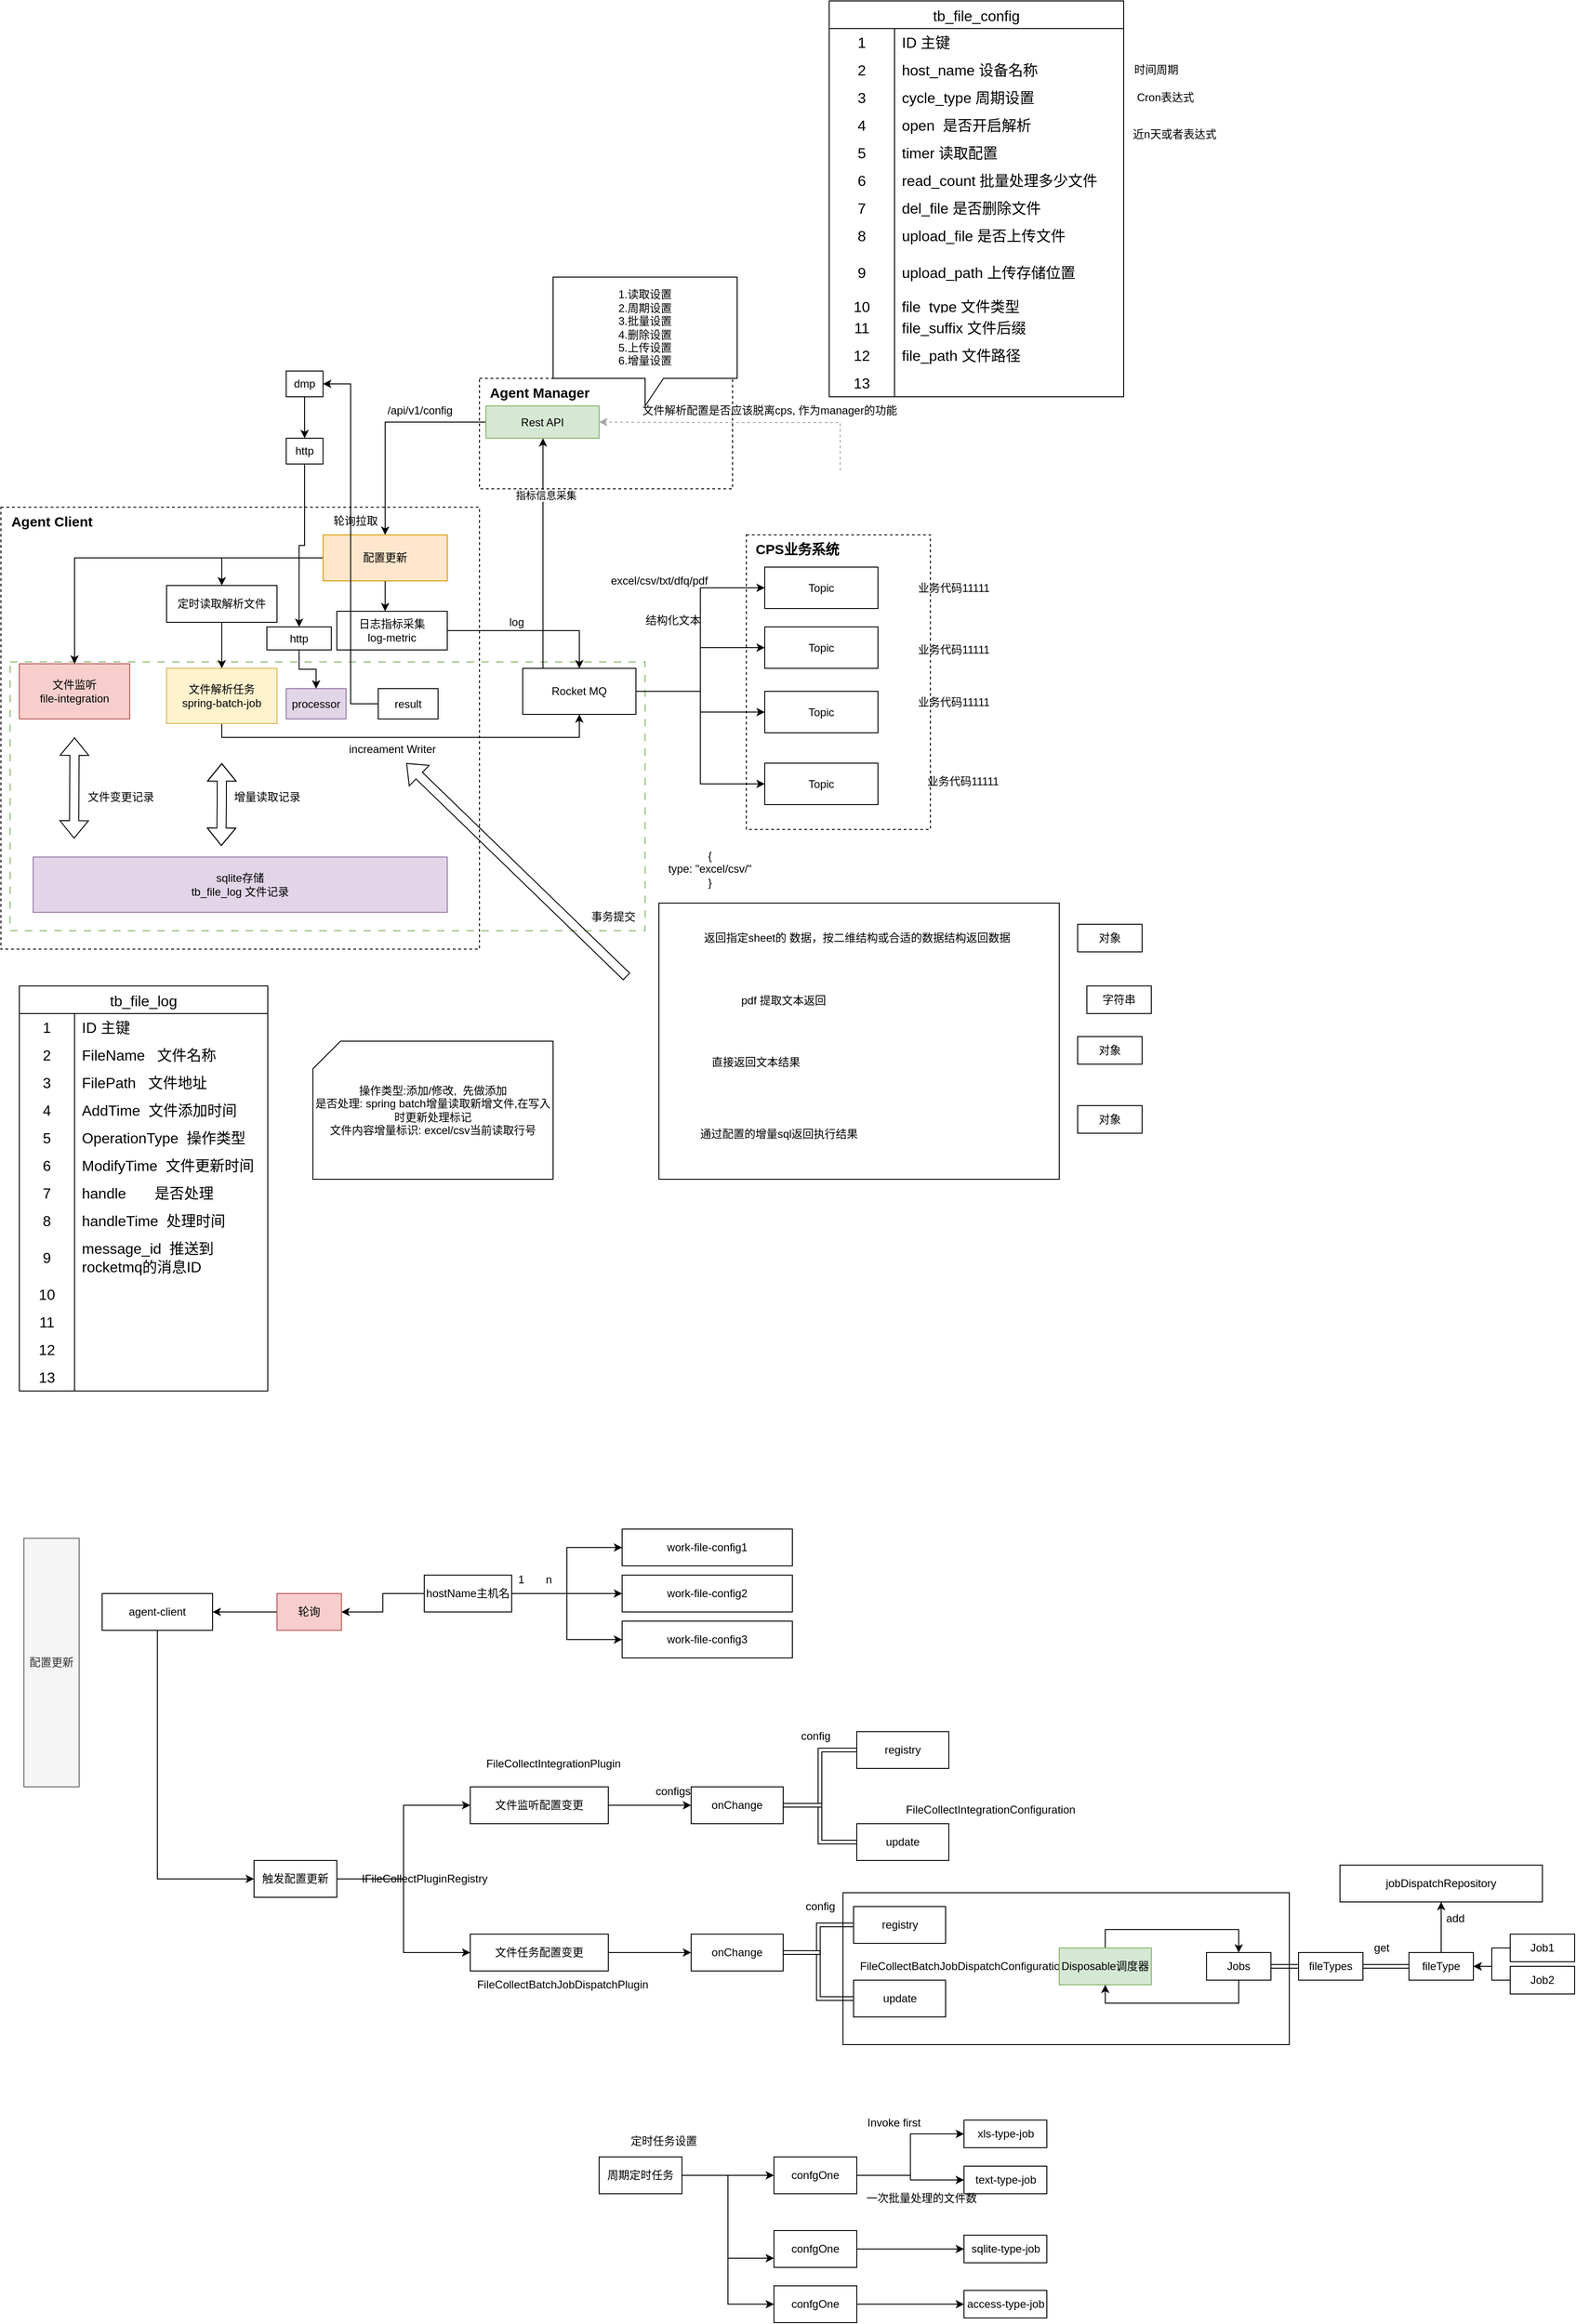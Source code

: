 <mxfile version="23.1.1" type="github">
  <diagram name="第 1 页" id="KSwCcJYvpphRC8MJ0m5S">
    <mxGraphModel dx="1247" dy="1478" grid="1" gridSize="10" guides="1" tooltips="1" connect="1" arrows="1" fold="1" page="0" pageScale="1" pageWidth="827" pageHeight="1169" math="0" shadow="0">
      <root>
        <mxCell id="0" />
        <mxCell id="1" parent="0" />
        <mxCell id="Y6R_Ppid4W0G6kgXcKP1-60" value="" style="rounded=0;whiteSpace=wrap;html=1;fillColor=none;movable=0;resizable=0;rotatable=0;deletable=0;editable=0;locked=1;connectable=0;" vertex="1" parent="1">
          <mxGeometry x="1005" y="1515" width="485" height="165" as="geometry" />
        </mxCell>
        <mxCell id="mfhwkr1gqfcv5BpSvhRb-97" value="" style="rounded=0;whiteSpace=wrap;html=1;fillColor=none;dashed=1;dashPattern=8 8;strokeColor=#82B366;movable=0;resizable=0;rotatable=0;deletable=0;editable=0;locked=1;connectable=0;" parent="1" vertex="1">
          <mxGeometry x="100" y="178" width="690" height="292" as="geometry" />
        </mxCell>
        <mxCell id="mfhwkr1gqfcv5BpSvhRb-58" value="" style="rounded=0;whiteSpace=wrap;html=1;fillColor=none;dashed=1;movable=1;resizable=1;rotatable=1;deletable=1;editable=1;locked=0;connectable=1;" parent="1" vertex="1">
          <mxGeometry x="90" y="10" width="520" height="480" as="geometry" />
        </mxCell>
        <mxCell id="mfhwkr1gqfcv5BpSvhRb-1" value="文件监听&lt;br&gt;file-integration" style="rounded=0;whiteSpace=wrap;html=1;fillColor=#f8cecc;strokeColor=#b85450;" parent="1" vertex="1">
          <mxGeometry x="110" y="180" width="120" height="60" as="geometry" />
        </mxCell>
        <mxCell id="mfhwkr1gqfcv5BpSvhRb-79" style="edgeStyle=orthogonalEdgeStyle;rounded=0;orthogonalLoop=1;jettySize=auto;html=1;entryX=0.5;entryY=1;entryDx=0;entryDy=0;" parent="1" source="mfhwkr1gqfcv5BpSvhRb-2" target="mfhwkr1gqfcv5BpSvhRb-35" edge="1">
          <mxGeometry relative="1" as="geometry">
            <Array as="points">
              <mxPoint x="330" y="260" />
              <mxPoint x="719" y="260" />
            </Array>
          </mxGeometry>
        </mxCell>
        <mxCell id="mfhwkr1gqfcv5BpSvhRb-2" value="文件解析任务&lt;br&gt;spring-batch-job" style="rounded=0;whiteSpace=wrap;html=1;fillColor=#fff2cc;strokeColor=#d6b656;" parent="1" vertex="1">
          <mxGeometry x="270" y="185" width="120" height="60" as="geometry" />
        </mxCell>
        <mxCell id="mfhwkr1gqfcv5BpSvhRb-36" style="edgeStyle=orthogonalEdgeStyle;rounded=0;orthogonalLoop=1;jettySize=auto;html=1;" parent="1" source="mfhwkr1gqfcv5BpSvhRb-3" target="mfhwkr1gqfcv5BpSvhRb-35" edge="1">
          <mxGeometry relative="1" as="geometry" />
        </mxCell>
        <mxCell id="mfhwkr1gqfcv5BpSvhRb-3" value="日志指标采集&lt;br&gt;log-metric" style="rounded=0;whiteSpace=wrap;html=1;" parent="1" vertex="1">
          <mxGeometry x="455" y="123" width="120" height="42" as="geometry" />
        </mxCell>
        <mxCell id="mfhwkr1gqfcv5BpSvhRb-6" value="sqlite存储&lt;br&gt;tb_file_log 文件记录" style="rounded=0;whiteSpace=wrap;html=1;fillColor=#e1d5e7;strokeColor=#9673a6;" parent="1" vertex="1">
          <mxGeometry x="125" y="390" width="450" height="60" as="geometry" />
        </mxCell>
        <mxCell id="mfhwkr1gqfcv5BpSvhRb-24" style="edgeStyle=orthogonalEdgeStyle;rounded=0;orthogonalLoop=1;jettySize=auto;html=1;entryX=0.5;entryY=0;entryDx=0;entryDy=0;" parent="1" source="mfhwkr1gqfcv5BpSvhRb-10" target="mfhwkr1gqfcv5BpSvhRb-1" edge="1">
          <mxGeometry relative="1" as="geometry" />
        </mxCell>
        <mxCell id="mfhwkr1gqfcv5BpSvhRb-26" style="edgeStyle=orthogonalEdgeStyle;rounded=0;orthogonalLoop=1;jettySize=auto;html=1;" parent="1" source="mfhwkr1gqfcv5BpSvhRb-10" target="mfhwkr1gqfcv5BpSvhRb-23" edge="1">
          <mxGeometry relative="1" as="geometry" />
        </mxCell>
        <mxCell id="mfhwkr1gqfcv5BpSvhRb-72" style="edgeStyle=orthogonalEdgeStyle;rounded=0;orthogonalLoop=1;jettySize=auto;html=1;" parent="1" source="mfhwkr1gqfcv5BpSvhRb-10" target="mfhwkr1gqfcv5BpSvhRb-3" edge="1">
          <mxGeometry relative="1" as="geometry">
            <Array as="points">
              <mxPoint x="508" y="150" />
              <mxPoint x="508" y="150" />
            </Array>
          </mxGeometry>
        </mxCell>
        <mxCell id="mfhwkr1gqfcv5BpSvhRb-10" value="配置更新" style="rounded=0;whiteSpace=wrap;html=1;fillColor=#ffe6cc;strokeColor=#d79b00;" parent="1" vertex="1">
          <mxGeometry x="440" y="40" width="135" height="50" as="geometry" />
        </mxCell>
        <mxCell id="mfhwkr1gqfcv5BpSvhRb-21" value="" style="shape=flexArrow;endArrow=classic;startArrow=classic;html=1;rounded=0;" parent="1" edge="1">
          <mxGeometry width="100" height="100" relative="1" as="geometry">
            <mxPoint x="169.5" y="370" as="sourcePoint" />
            <mxPoint x="170" y="260" as="targetPoint" />
          </mxGeometry>
        </mxCell>
        <mxCell id="mfhwkr1gqfcv5BpSvhRb-73" style="edgeStyle=orthogonalEdgeStyle;rounded=0;orthogonalLoop=1;jettySize=auto;html=1;" parent="1" source="mfhwkr1gqfcv5BpSvhRb-23" target="mfhwkr1gqfcv5BpSvhRb-2" edge="1">
          <mxGeometry relative="1" as="geometry" />
        </mxCell>
        <mxCell id="mfhwkr1gqfcv5BpSvhRb-23" value="定时读取解析文件" style="rounded=0;whiteSpace=wrap;html=1;" parent="1" vertex="1">
          <mxGeometry x="270" y="95" width="120" height="40" as="geometry" />
        </mxCell>
        <mxCell id="mfhwkr1gqfcv5BpSvhRb-75" style="edgeStyle=orthogonalEdgeStyle;rounded=0;orthogonalLoop=1;jettySize=auto;html=1;" parent="1" source="mfhwkr1gqfcv5BpSvhRb-35" target="mfhwkr1gqfcv5BpSvhRb-67" edge="1">
          <mxGeometry relative="1" as="geometry">
            <Array as="points">
              <mxPoint x="679" y="130" />
              <mxPoint x="679" y="130" />
            </Array>
          </mxGeometry>
        </mxCell>
        <mxCell id="mfhwkr1gqfcv5BpSvhRb-76" value="指标信息采集" style="edgeLabel;html=1;align=center;verticalAlign=middle;resizable=0;points=[];" parent="mfhwkr1gqfcv5BpSvhRb-75" vertex="1" connectable="0">
          <mxGeometry x="0.503" y="-2" relative="1" as="geometry">
            <mxPoint x="1" as="offset" />
          </mxGeometry>
        </mxCell>
        <mxCell id="mfhwkr1gqfcv5BpSvhRb-89" style="edgeStyle=orthogonalEdgeStyle;rounded=0;orthogonalLoop=1;jettySize=auto;html=1;entryX=0;entryY=0.5;entryDx=0;entryDy=0;" parent="1" source="mfhwkr1gqfcv5BpSvhRb-35" target="mfhwkr1gqfcv5BpSvhRb-84" edge="1">
          <mxGeometry relative="1" as="geometry" />
        </mxCell>
        <mxCell id="mfhwkr1gqfcv5BpSvhRb-90" style="edgeStyle=orthogonalEdgeStyle;rounded=0;orthogonalLoop=1;jettySize=auto;html=1;" parent="1" source="mfhwkr1gqfcv5BpSvhRb-35" target="mfhwkr1gqfcv5BpSvhRb-85" edge="1">
          <mxGeometry relative="1" as="geometry" />
        </mxCell>
        <mxCell id="EhrkbCGMckrhQxVuz5_1-8" style="edgeStyle=orthogonalEdgeStyle;rounded=0;orthogonalLoop=1;jettySize=auto;html=1;" parent="1" source="mfhwkr1gqfcv5BpSvhRb-35" target="EhrkbCGMckrhQxVuz5_1-6" edge="1">
          <mxGeometry relative="1" as="geometry" />
        </mxCell>
        <mxCell id="EhrkbCGMckrhQxVuz5_1-10" style="edgeStyle=orthogonalEdgeStyle;rounded=0;orthogonalLoop=1;jettySize=auto;html=1;entryX=0;entryY=0.5;entryDx=0;entryDy=0;" parent="1" source="mfhwkr1gqfcv5BpSvhRb-35" target="EhrkbCGMckrhQxVuz5_1-9" edge="1">
          <mxGeometry relative="1" as="geometry" />
        </mxCell>
        <mxCell id="mfhwkr1gqfcv5BpSvhRb-35" value="Rocket MQ" style="rounded=0;whiteSpace=wrap;html=1;" parent="1" vertex="1">
          <mxGeometry x="657" y="185" width="123" height="50" as="geometry" />
        </mxCell>
        <mxCell id="mfhwkr1gqfcv5BpSvhRb-49" value="increament Writer" style="text;html=1;align=center;verticalAlign=middle;resizable=0;points=[];autosize=1;strokeColor=none;fillColor=none;" parent="1" vertex="1">
          <mxGeometry x="455" y="258" width="120" height="30" as="geometry" />
        </mxCell>
        <mxCell id="mfhwkr1gqfcv5BpSvhRb-52" value="文件变更记录" style="text;html=1;align=center;verticalAlign=middle;resizable=0;points=[];autosize=1;strokeColor=none;fillColor=none;" parent="1" vertex="1">
          <mxGeometry x="170" y="310" width="100" height="30" as="geometry" />
        </mxCell>
        <mxCell id="mfhwkr1gqfcv5BpSvhRb-55" value="excel/csv/txt/dfq/pdf" style="text;html=1;align=center;verticalAlign=middle;resizable=0;points=[];autosize=1;strokeColor=none;fillColor=none;" parent="1" vertex="1">
          <mxGeometry x="740" y="75" width="130" height="30" as="geometry" />
        </mxCell>
        <mxCell id="mfhwkr1gqfcv5BpSvhRb-59" value="增量读取记录" style="text;html=1;align=center;verticalAlign=middle;resizable=0;points=[];autosize=1;strokeColor=none;fillColor=none;" parent="1" vertex="1">
          <mxGeometry x="329" y="310" width="100" height="30" as="geometry" />
        </mxCell>
        <mxCell id="mfhwkr1gqfcv5BpSvhRb-60" value="Agent Client" style="text;html=1;align=center;verticalAlign=middle;resizable=0;points=[];autosize=1;strokeColor=none;fillColor=none;fontStyle=1;fontSize=15;" parent="1" vertex="1">
          <mxGeometry x="90" y="10" width="110" height="30" as="geometry" />
        </mxCell>
        <mxCell id="mfhwkr1gqfcv5BpSvhRb-71" style="edgeStyle=orthogonalEdgeStyle;rounded=0;orthogonalLoop=1;jettySize=auto;html=1;entryX=1;entryY=0.5;entryDx=0;entryDy=0;dashed=1;fillColor=#f5f5f5;strokeColor=#a6a6a6;" parent="1" target="mfhwkr1gqfcv5BpSvhRb-67" edge="1">
          <mxGeometry relative="1" as="geometry">
            <Array as="points">
              <mxPoint x="1002" y="-82" />
              <mxPoint x="840" y="-82" />
            </Array>
            <mxPoint x="1002" y="-30" as="sourcePoint" />
          </mxGeometry>
        </mxCell>
        <mxCell id="mfhwkr1gqfcv5BpSvhRb-66" value="" style="rounded=0;whiteSpace=wrap;html=1;fillColor=none;dashed=1;movable=0;resizable=0;rotatable=0;deletable=0;editable=0;locked=1;connectable=0;" parent="1" vertex="1">
          <mxGeometry x="610" y="-130" width="275" height="120" as="geometry" />
        </mxCell>
        <mxCell id="mfhwkr1gqfcv5BpSvhRb-65" value="Agent Manager" style="text;html=1;align=center;verticalAlign=middle;resizable=0;points=[];autosize=1;strokeColor=none;fillColor=none;fontStyle=1;fontSize=15;" parent="1" vertex="1">
          <mxGeometry x="610" y="-130" width="130" height="30" as="geometry" />
        </mxCell>
        <mxCell id="mfhwkr1gqfcv5BpSvhRb-69" style="edgeStyle=orthogonalEdgeStyle;rounded=0;orthogonalLoop=1;jettySize=auto;html=1;entryX=0.5;entryY=0;entryDx=0;entryDy=0;" parent="1" source="mfhwkr1gqfcv5BpSvhRb-67" target="mfhwkr1gqfcv5BpSvhRb-10" edge="1">
          <mxGeometry relative="1" as="geometry" />
        </mxCell>
        <mxCell id="mfhwkr1gqfcv5BpSvhRb-67" value="Rest API" style="rounded=0;whiteSpace=wrap;html=1;fillColor=#d5e8d4;strokeColor=#82b366;" parent="1" vertex="1">
          <mxGeometry x="617" y="-100" width="123" height="35" as="geometry" />
        </mxCell>
        <mxCell id="mfhwkr1gqfcv5BpSvhRb-70" value="轮询拉取" style="text;html=1;align=center;verticalAlign=middle;resizable=0;points=[];autosize=1;strokeColor=none;fillColor=none;" parent="1" vertex="1">
          <mxGeometry x="440" y="10" width="70" height="30" as="geometry" />
        </mxCell>
        <mxCell id="mfhwkr1gqfcv5BpSvhRb-74" value="文件解析配置是否应该脱离cps, 作为manager的功能" style="text;html=1;align=center;verticalAlign=middle;resizable=0;points=[];autosize=1;strokeColor=none;fillColor=none;" parent="1" vertex="1">
          <mxGeometry x="775" y="-110" width="300" height="30" as="geometry" />
        </mxCell>
        <mxCell id="mfhwkr1gqfcv5BpSvhRb-81" value="" style="rounded=0;whiteSpace=wrap;html=1;dashed=1;fillColor=none;" parent="1" vertex="1">
          <mxGeometry x="900" y="40" width="200" height="320" as="geometry" />
        </mxCell>
        <mxCell id="mfhwkr1gqfcv5BpSvhRb-83" value="CPS业务系统" style="text;html=1;align=center;verticalAlign=middle;resizable=0;points=[];autosize=1;strokeColor=none;fillColor=none;fontStyle=1;fontSize=15;" parent="1" vertex="1">
          <mxGeometry x="900" y="40" width="110" height="30" as="geometry" />
        </mxCell>
        <mxCell id="mfhwkr1gqfcv5BpSvhRb-84" value="Topic" style="rounded=0;whiteSpace=wrap;html=1;" parent="1" vertex="1">
          <mxGeometry x="920" y="75" width="123" height="45" as="geometry" />
        </mxCell>
        <mxCell id="mfhwkr1gqfcv5BpSvhRb-85" value="Topic" style="rounded=0;whiteSpace=wrap;html=1;" parent="1" vertex="1">
          <mxGeometry x="920" y="140" width="123" height="45" as="geometry" />
        </mxCell>
        <mxCell id="mfhwkr1gqfcv5BpSvhRb-91" value="结构化文本" style="text;html=1;align=center;verticalAlign=middle;resizable=0;points=[];autosize=1;strokeColor=none;fillColor=none;" parent="1" vertex="1">
          <mxGeometry x="780" y="117.5" width="80" height="30" as="geometry" />
        </mxCell>
        <mxCell id="mfhwkr1gqfcv5BpSvhRb-96" value="" style="shape=flexArrow;endArrow=classic;startArrow=classic;html=1;rounded=0;" parent="1" edge="1">
          <mxGeometry width="100" height="100" relative="1" as="geometry">
            <mxPoint x="329.5" y="378" as="sourcePoint" />
            <mxPoint x="330" y="288" as="targetPoint" />
            <Array as="points">
              <mxPoint x="330" y="330" />
            </Array>
          </mxGeometry>
        </mxCell>
        <mxCell id="mfhwkr1gqfcv5BpSvhRb-99" value="事务提交" style="text;html=1;align=center;verticalAlign=middle;resizable=0;points=[];autosize=1;strokeColor=none;fillColor=none;" parent="1" vertex="1">
          <mxGeometry x="720" y="440" width="70" height="30" as="geometry" />
        </mxCell>
        <mxCell id="EhrkbCGMckrhQxVuz5_1-6" value="Topic" style="rounded=0;whiteSpace=wrap;html=1;" parent="1" vertex="1">
          <mxGeometry x="920" y="210" width="123" height="45" as="geometry" />
        </mxCell>
        <mxCell id="EhrkbCGMckrhQxVuz5_1-9" value="Topic" style="rounded=0;whiteSpace=wrap;html=1;" parent="1" vertex="1">
          <mxGeometry x="920" y="288" width="123" height="45" as="geometry" />
        </mxCell>
        <mxCell id="EhrkbCGMckrhQxVuz5_1-12" value="log" style="text;html=1;align=center;verticalAlign=middle;resizable=0;points=[];autosize=1;strokeColor=none;fillColor=none;" parent="1" vertex="1">
          <mxGeometry x="630" y="120" width="40" height="30" as="geometry" />
        </mxCell>
        <mxCell id="EhrkbCGMckrhQxVuz5_1-18" value="1.读取设置&lt;br&gt;2.周期设置&lt;br&gt;3.批量设置&lt;br&gt;4.删除设置&lt;br&gt;5.上传设置&lt;br&gt;6.增量设置" style="shape=callout;whiteSpace=wrap;html=1;perimeter=calloutPerimeter;" parent="1" vertex="1">
          <mxGeometry x="690" y="-240" width="200" height="140" as="geometry" />
        </mxCell>
        <mxCell id="EhrkbCGMckrhQxVuz5_1-19" value="tb_file_log" style="shape=table;startSize=30;container=1;collapsible=0;childLayout=tableLayout;fixedRows=1;rowLines=0;fontStyle=0;strokeColor=default;fontSize=16;" parent="1" vertex="1">
          <mxGeometry x="110" y="530" width="270" height="440" as="geometry" />
        </mxCell>
        <mxCell id="EhrkbCGMckrhQxVuz5_1-20" value="" style="shape=tableRow;horizontal=0;startSize=0;swimlaneHead=0;swimlaneBody=0;top=0;left=0;bottom=0;right=0;collapsible=0;dropTarget=0;fillColor=none;points=[[0,0.5],[1,0.5]];portConstraint=eastwest;strokeColor=inherit;fontSize=16;" parent="EhrkbCGMckrhQxVuz5_1-19" vertex="1">
          <mxGeometry y="30" width="270" height="30" as="geometry" />
        </mxCell>
        <mxCell id="EhrkbCGMckrhQxVuz5_1-21" value="1" style="shape=partialRectangle;html=1;whiteSpace=wrap;connectable=0;fillColor=none;top=0;left=0;bottom=0;right=0;overflow=hidden;pointerEvents=1;strokeColor=inherit;fontSize=16;" parent="EhrkbCGMckrhQxVuz5_1-20" vertex="1">
          <mxGeometry width="60" height="30" as="geometry">
            <mxRectangle width="60" height="30" as="alternateBounds" />
          </mxGeometry>
        </mxCell>
        <mxCell id="EhrkbCGMckrhQxVuz5_1-22" value="ID 主键" style="shape=partialRectangle;html=1;whiteSpace=wrap;connectable=0;fillColor=none;top=0;left=0;bottom=0;right=0;align=left;spacingLeft=6;overflow=hidden;strokeColor=inherit;fontSize=16;" parent="EhrkbCGMckrhQxVuz5_1-20" vertex="1">
          <mxGeometry x="60" width="210" height="30" as="geometry">
            <mxRectangle width="210" height="30" as="alternateBounds" />
          </mxGeometry>
        </mxCell>
        <mxCell id="EhrkbCGMckrhQxVuz5_1-23" value="" style="shape=tableRow;horizontal=0;startSize=0;swimlaneHead=0;swimlaneBody=0;top=0;left=0;bottom=0;right=0;collapsible=0;dropTarget=0;fillColor=none;points=[[0,0.5],[1,0.5]];portConstraint=eastwest;strokeColor=inherit;fontSize=16;" parent="EhrkbCGMckrhQxVuz5_1-19" vertex="1">
          <mxGeometry y="60" width="270" height="30" as="geometry" />
        </mxCell>
        <mxCell id="EhrkbCGMckrhQxVuz5_1-24" value="2" style="shape=partialRectangle;html=1;whiteSpace=wrap;connectable=0;fillColor=none;top=0;left=0;bottom=0;right=0;overflow=hidden;strokeColor=inherit;fontSize=16;" parent="EhrkbCGMckrhQxVuz5_1-23" vertex="1">
          <mxGeometry width="60" height="30" as="geometry">
            <mxRectangle width="60" height="30" as="alternateBounds" />
          </mxGeometry>
        </mxCell>
        <mxCell id="EhrkbCGMckrhQxVuz5_1-25" value="FileName&amp;nbsp; &amp;nbsp;文件名称" style="shape=partialRectangle;html=1;whiteSpace=wrap;connectable=0;fillColor=none;top=0;left=0;bottom=0;right=0;align=left;spacingLeft=6;overflow=hidden;strokeColor=inherit;fontSize=16;" parent="EhrkbCGMckrhQxVuz5_1-23" vertex="1">
          <mxGeometry x="60" width="210" height="30" as="geometry">
            <mxRectangle width="210" height="30" as="alternateBounds" />
          </mxGeometry>
        </mxCell>
        <mxCell id="EhrkbCGMckrhQxVuz5_1-26" value="" style="shape=tableRow;horizontal=0;startSize=0;swimlaneHead=0;swimlaneBody=0;top=0;left=0;bottom=0;right=0;collapsible=0;dropTarget=0;fillColor=none;points=[[0,0.5],[1,0.5]];portConstraint=eastwest;strokeColor=inherit;fontSize=16;" parent="EhrkbCGMckrhQxVuz5_1-19" vertex="1">
          <mxGeometry y="90" width="270" height="30" as="geometry" />
        </mxCell>
        <mxCell id="EhrkbCGMckrhQxVuz5_1-27" value="3" style="shape=partialRectangle;html=1;whiteSpace=wrap;connectable=0;fillColor=none;top=0;left=0;bottom=0;right=0;overflow=hidden;strokeColor=inherit;fontSize=16;" parent="EhrkbCGMckrhQxVuz5_1-26" vertex="1">
          <mxGeometry width="60" height="30" as="geometry">
            <mxRectangle width="60" height="30" as="alternateBounds" />
          </mxGeometry>
        </mxCell>
        <mxCell id="EhrkbCGMckrhQxVuz5_1-28" value="FilePath&amp;nbsp; &amp;nbsp;文件地址" style="shape=partialRectangle;html=1;whiteSpace=wrap;connectable=0;fillColor=none;top=0;left=0;bottom=0;right=0;align=left;spacingLeft=6;overflow=hidden;strokeColor=inherit;fontSize=16;" parent="EhrkbCGMckrhQxVuz5_1-26" vertex="1">
          <mxGeometry x="60" width="210" height="30" as="geometry">
            <mxRectangle width="210" height="30" as="alternateBounds" />
          </mxGeometry>
        </mxCell>
        <mxCell id="EhrkbCGMckrhQxVuz5_1-29" value="" style="shape=tableRow;horizontal=0;startSize=0;swimlaneHead=0;swimlaneBody=0;top=0;left=0;bottom=0;right=0;collapsible=0;dropTarget=0;fillColor=none;points=[[0,0.5],[1,0.5]];portConstraint=eastwest;strokeColor=inherit;fontSize=16;" parent="EhrkbCGMckrhQxVuz5_1-19" vertex="1">
          <mxGeometry y="120" width="270" height="30" as="geometry" />
        </mxCell>
        <mxCell id="EhrkbCGMckrhQxVuz5_1-30" value="4" style="shape=partialRectangle;html=1;whiteSpace=wrap;connectable=0;fillColor=none;top=0;left=0;bottom=0;right=0;overflow=hidden;strokeColor=inherit;fontSize=16;" parent="EhrkbCGMckrhQxVuz5_1-29" vertex="1">
          <mxGeometry width="60" height="30" as="geometry">
            <mxRectangle width="60" height="30" as="alternateBounds" />
          </mxGeometry>
        </mxCell>
        <mxCell id="EhrkbCGMckrhQxVuz5_1-31" value="AddTime&amp;nbsp; 文件添加时间" style="shape=partialRectangle;html=1;whiteSpace=wrap;connectable=0;fillColor=none;top=0;left=0;bottom=0;right=0;align=left;spacingLeft=6;overflow=hidden;strokeColor=inherit;fontSize=16;" parent="EhrkbCGMckrhQxVuz5_1-29" vertex="1">
          <mxGeometry x="60" width="210" height="30" as="geometry">
            <mxRectangle width="210" height="30" as="alternateBounds" />
          </mxGeometry>
        </mxCell>
        <mxCell id="EhrkbCGMckrhQxVuz5_1-32" value="" style="shape=tableRow;horizontal=0;startSize=0;swimlaneHead=0;swimlaneBody=0;top=0;left=0;bottom=0;right=0;collapsible=0;dropTarget=0;fillColor=none;points=[[0,0.5],[1,0.5]];portConstraint=eastwest;strokeColor=inherit;fontSize=16;" parent="EhrkbCGMckrhQxVuz5_1-19" vertex="1">
          <mxGeometry y="150" width="270" height="30" as="geometry" />
        </mxCell>
        <mxCell id="EhrkbCGMckrhQxVuz5_1-33" value="5" style="shape=partialRectangle;html=1;whiteSpace=wrap;connectable=0;fillColor=none;top=0;left=0;bottom=0;right=0;overflow=hidden;strokeColor=inherit;fontSize=16;" parent="EhrkbCGMckrhQxVuz5_1-32" vertex="1">
          <mxGeometry width="60" height="30" as="geometry">
            <mxRectangle width="60" height="30" as="alternateBounds" />
          </mxGeometry>
        </mxCell>
        <mxCell id="EhrkbCGMckrhQxVuz5_1-34" value="OperationType&amp;nbsp; 操作类型" style="shape=partialRectangle;html=1;whiteSpace=wrap;connectable=0;fillColor=none;top=0;left=0;bottom=0;right=0;align=left;spacingLeft=6;overflow=hidden;strokeColor=inherit;fontSize=16;" parent="EhrkbCGMckrhQxVuz5_1-32" vertex="1">
          <mxGeometry x="60" width="210" height="30" as="geometry">
            <mxRectangle width="210" height="30" as="alternateBounds" />
          </mxGeometry>
        </mxCell>
        <mxCell id="EhrkbCGMckrhQxVuz5_1-35" value="" style="shape=tableRow;horizontal=0;startSize=0;swimlaneHead=0;swimlaneBody=0;top=0;left=0;bottom=0;right=0;collapsible=0;dropTarget=0;fillColor=none;points=[[0,0.5],[1,0.5]];portConstraint=eastwest;strokeColor=inherit;fontSize=16;" parent="EhrkbCGMckrhQxVuz5_1-19" vertex="1">
          <mxGeometry y="180" width="270" height="30" as="geometry" />
        </mxCell>
        <mxCell id="EhrkbCGMckrhQxVuz5_1-36" value="6" style="shape=partialRectangle;html=1;whiteSpace=wrap;connectable=0;fillColor=none;top=0;left=0;bottom=0;right=0;overflow=hidden;strokeColor=inherit;fontSize=16;" parent="EhrkbCGMckrhQxVuz5_1-35" vertex="1">
          <mxGeometry width="60" height="30" as="geometry">
            <mxRectangle width="60" height="30" as="alternateBounds" />
          </mxGeometry>
        </mxCell>
        <mxCell id="EhrkbCGMckrhQxVuz5_1-37" value="ModifyTime&amp;nbsp; 文件更新时间" style="shape=partialRectangle;html=1;whiteSpace=wrap;connectable=0;fillColor=none;top=0;left=0;bottom=0;right=0;align=left;spacingLeft=6;overflow=hidden;strokeColor=inherit;fontSize=16;" parent="EhrkbCGMckrhQxVuz5_1-35" vertex="1">
          <mxGeometry x="60" width="210" height="30" as="geometry">
            <mxRectangle width="210" height="30" as="alternateBounds" />
          </mxGeometry>
        </mxCell>
        <mxCell id="EhrkbCGMckrhQxVuz5_1-38" value="" style="shape=tableRow;horizontal=0;startSize=0;swimlaneHead=0;swimlaneBody=0;top=0;left=0;bottom=0;right=0;collapsible=0;dropTarget=0;fillColor=none;points=[[0,0.5],[1,0.5]];portConstraint=eastwest;strokeColor=inherit;fontSize=16;" parent="EhrkbCGMckrhQxVuz5_1-19" vertex="1">
          <mxGeometry y="210" width="270" height="30" as="geometry" />
        </mxCell>
        <mxCell id="EhrkbCGMckrhQxVuz5_1-39" value="7" style="shape=partialRectangle;html=1;whiteSpace=wrap;connectable=0;fillColor=none;top=0;left=0;bottom=0;right=0;overflow=hidden;strokeColor=inherit;fontSize=16;" parent="EhrkbCGMckrhQxVuz5_1-38" vertex="1">
          <mxGeometry width="60" height="30" as="geometry">
            <mxRectangle width="60" height="30" as="alternateBounds" />
          </mxGeometry>
        </mxCell>
        <mxCell id="EhrkbCGMckrhQxVuz5_1-40" value="handle&amp;nbsp; &amp;nbsp; &amp;nbsp; &amp;nbsp;是否处理" style="shape=partialRectangle;html=1;whiteSpace=wrap;connectable=0;fillColor=none;top=0;left=0;bottom=0;right=0;align=left;spacingLeft=6;overflow=hidden;strokeColor=inherit;fontSize=16;" parent="EhrkbCGMckrhQxVuz5_1-38" vertex="1">
          <mxGeometry x="60" width="210" height="30" as="geometry">
            <mxRectangle width="210" height="30" as="alternateBounds" />
          </mxGeometry>
        </mxCell>
        <mxCell id="EhrkbCGMckrhQxVuz5_1-41" value="" style="shape=tableRow;horizontal=0;startSize=0;swimlaneHead=0;swimlaneBody=0;top=0;left=0;bottom=0;right=0;collapsible=0;dropTarget=0;fillColor=none;points=[[0,0.5],[1,0.5]];portConstraint=eastwest;strokeColor=inherit;fontSize=16;" parent="EhrkbCGMckrhQxVuz5_1-19" vertex="1">
          <mxGeometry y="240" width="270" height="30" as="geometry" />
        </mxCell>
        <mxCell id="EhrkbCGMckrhQxVuz5_1-42" value="8" style="shape=partialRectangle;html=1;whiteSpace=wrap;connectable=0;fillColor=none;top=0;left=0;bottom=0;right=0;overflow=hidden;strokeColor=inherit;fontSize=16;" parent="EhrkbCGMckrhQxVuz5_1-41" vertex="1">
          <mxGeometry width="60" height="30" as="geometry">
            <mxRectangle width="60" height="30" as="alternateBounds" />
          </mxGeometry>
        </mxCell>
        <mxCell id="EhrkbCGMckrhQxVuz5_1-43" value="handleTime&amp;nbsp; 处理时间" style="shape=partialRectangle;html=1;whiteSpace=wrap;connectable=0;fillColor=none;top=0;left=0;bottom=0;right=0;align=left;spacingLeft=6;overflow=hidden;strokeColor=inherit;fontSize=16;" parent="EhrkbCGMckrhQxVuz5_1-41" vertex="1">
          <mxGeometry x="60" width="210" height="30" as="geometry">
            <mxRectangle width="210" height="30" as="alternateBounds" />
          </mxGeometry>
        </mxCell>
        <mxCell id="EhrkbCGMckrhQxVuz5_1-44" value="" style="shape=tableRow;horizontal=0;startSize=0;swimlaneHead=0;swimlaneBody=0;top=0;left=0;bottom=0;right=0;collapsible=0;dropTarget=0;fillColor=none;points=[[0,0.5],[1,0.5]];portConstraint=eastwest;strokeColor=inherit;fontSize=16;" parent="EhrkbCGMckrhQxVuz5_1-19" vertex="1">
          <mxGeometry y="270" width="270" height="50" as="geometry" />
        </mxCell>
        <mxCell id="EhrkbCGMckrhQxVuz5_1-45" value="9" style="shape=partialRectangle;html=1;whiteSpace=wrap;connectable=0;fillColor=none;top=0;left=0;bottom=0;right=0;overflow=hidden;strokeColor=inherit;fontSize=16;" parent="EhrkbCGMckrhQxVuz5_1-44" vertex="1">
          <mxGeometry width="60" height="50" as="geometry">
            <mxRectangle width="60" height="50" as="alternateBounds" />
          </mxGeometry>
        </mxCell>
        <mxCell id="EhrkbCGMckrhQxVuz5_1-46" value="message_id&amp;nbsp; 推送到rocketmq的消息ID" style="shape=partialRectangle;html=1;whiteSpace=wrap;connectable=0;fillColor=none;top=0;left=0;bottom=0;right=0;align=left;spacingLeft=6;overflow=hidden;strokeColor=inherit;fontSize=16;" parent="EhrkbCGMckrhQxVuz5_1-44" vertex="1">
          <mxGeometry x="60" width="210" height="50" as="geometry">
            <mxRectangle width="210" height="50" as="alternateBounds" />
          </mxGeometry>
        </mxCell>
        <mxCell id="EhrkbCGMckrhQxVuz5_1-47" value="" style="shape=tableRow;horizontal=0;startSize=0;swimlaneHead=0;swimlaneBody=0;top=0;left=0;bottom=0;right=0;collapsible=0;dropTarget=0;fillColor=none;points=[[0,0.5],[1,0.5]];portConstraint=eastwest;strokeColor=inherit;fontSize=16;" parent="EhrkbCGMckrhQxVuz5_1-19" vertex="1">
          <mxGeometry y="320" width="270" height="30" as="geometry" />
        </mxCell>
        <mxCell id="EhrkbCGMckrhQxVuz5_1-48" value="10" style="shape=partialRectangle;html=1;whiteSpace=wrap;connectable=0;fillColor=none;top=0;left=0;bottom=0;right=0;overflow=hidden;strokeColor=inherit;fontSize=16;" parent="EhrkbCGMckrhQxVuz5_1-47" vertex="1">
          <mxGeometry width="60" height="30" as="geometry">
            <mxRectangle width="60" height="30" as="alternateBounds" />
          </mxGeometry>
        </mxCell>
        <mxCell id="EhrkbCGMckrhQxVuz5_1-49" value="" style="shape=partialRectangle;html=1;whiteSpace=wrap;connectable=0;fillColor=none;top=0;left=0;bottom=0;right=0;align=left;spacingLeft=6;overflow=hidden;strokeColor=inherit;fontSize=16;" parent="EhrkbCGMckrhQxVuz5_1-47" vertex="1">
          <mxGeometry x="60" width="210" height="30" as="geometry">
            <mxRectangle width="210" height="30" as="alternateBounds" />
          </mxGeometry>
        </mxCell>
        <mxCell id="EhrkbCGMckrhQxVuz5_1-50" value="" style="shape=tableRow;horizontal=0;startSize=0;swimlaneHead=0;swimlaneBody=0;top=0;left=0;bottom=0;right=0;collapsible=0;dropTarget=0;fillColor=none;points=[[0,0.5],[1,0.5]];portConstraint=eastwest;strokeColor=inherit;fontSize=16;" parent="EhrkbCGMckrhQxVuz5_1-19" vertex="1">
          <mxGeometry y="350" width="270" height="30" as="geometry" />
        </mxCell>
        <mxCell id="EhrkbCGMckrhQxVuz5_1-51" value="11" style="shape=partialRectangle;html=1;whiteSpace=wrap;connectable=0;fillColor=none;top=0;left=0;bottom=0;right=0;overflow=hidden;strokeColor=inherit;fontSize=16;" parent="EhrkbCGMckrhQxVuz5_1-50" vertex="1">
          <mxGeometry width="60" height="30" as="geometry">
            <mxRectangle width="60" height="30" as="alternateBounds" />
          </mxGeometry>
        </mxCell>
        <mxCell id="EhrkbCGMckrhQxVuz5_1-52" value="" style="shape=partialRectangle;html=1;whiteSpace=wrap;connectable=0;fillColor=none;top=0;left=0;bottom=0;right=0;align=left;spacingLeft=6;overflow=hidden;strokeColor=inherit;fontSize=16;" parent="EhrkbCGMckrhQxVuz5_1-50" vertex="1">
          <mxGeometry x="60" width="210" height="30" as="geometry">
            <mxRectangle width="210" height="30" as="alternateBounds" />
          </mxGeometry>
        </mxCell>
        <mxCell id="EhrkbCGMckrhQxVuz5_1-53" value="" style="shape=tableRow;horizontal=0;startSize=0;swimlaneHead=0;swimlaneBody=0;top=0;left=0;bottom=0;right=0;collapsible=0;dropTarget=0;fillColor=none;points=[[0,0.5],[1,0.5]];portConstraint=eastwest;strokeColor=inherit;fontSize=16;" parent="EhrkbCGMckrhQxVuz5_1-19" vertex="1">
          <mxGeometry y="380" width="270" height="30" as="geometry" />
        </mxCell>
        <mxCell id="EhrkbCGMckrhQxVuz5_1-54" value="12" style="shape=partialRectangle;html=1;whiteSpace=wrap;connectable=0;fillColor=none;top=0;left=0;bottom=0;right=0;overflow=hidden;strokeColor=inherit;fontSize=16;" parent="EhrkbCGMckrhQxVuz5_1-53" vertex="1">
          <mxGeometry width="60" height="30" as="geometry">
            <mxRectangle width="60" height="30" as="alternateBounds" />
          </mxGeometry>
        </mxCell>
        <mxCell id="EhrkbCGMckrhQxVuz5_1-55" value="" style="shape=partialRectangle;html=1;whiteSpace=wrap;connectable=0;fillColor=none;top=0;left=0;bottom=0;right=0;align=left;spacingLeft=6;overflow=hidden;strokeColor=inherit;fontSize=16;" parent="EhrkbCGMckrhQxVuz5_1-53" vertex="1">
          <mxGeometry x="60" width="210" height="30" as="geometry">
            <mxRectangle width="210" height="30" as="alternateBounds" />
          </mxGeometry>
        </mxCell>
        <mxCell id="EhrkbCGMckrhQxVuz5_1-56" value="" style="shape=tableRow;horizontal=0;startSize=0;swimlaneHead=0;swimlaneBody=0;top=0;left=0;bottom=0;right=0;collapsible=0;dropTarget=0;fillColor=none;points=[[0,0.5],[1,0.5]];portConstraint=eastwest;strokeColor=inherit;fontSize=16;" parent="EhrkbCGMckrhQxVuz5_1-19" vertex="1">
          <mxGeometry y="410" width="270" height="30" as="geometry" />
        </mxCell>
        <mxCell id="EhrkbCGMckrhQxVuz5_1-57" value="13" style="shape=partialRectangle;html=1;whiteSpace=wrap;connectable=0;fillColor=none;top=0;left=0;bottom=0;right=0;overflow=hidden;strokeColor=inherit;fontSize=16;" parent="EhrkbCGMckrhQxVuz5_1-56" vertex="1">
          <mxGeometry width="60" height="30" as="geometry">
            <mxRectangle width="60" height="30" as="alternateBounds" />
          </mxGeometry>
        </mxCell>
        <mxCell id="EhrkbCGMckrhQxVuz5_1-58" value="" style="shape=partialRectangle;html=1;whiteSpace=wrap;connectable=0;fillColor=none;top=0;left=0;bottom=0;right=0;align=left;spacingLeft=6;overflow=hidden;strokeColor=inherit;fontSize=16;" parent="EhrkbCGMckrhQxVuz5_1-56" vertex="1">
          <mxGeometry x="60" width="210" height="30" as="geometry">
            <mxRectangle width="210" height="30" as="alternateBounds" />
          </mxGeometry>
        </mxCell>
        <mxCell id="EhrkbCGMckrhQxVuz5_1-66" value="操作类型:添加/修改,&amp;nbsp; 先做添加&lt;br&gt;是否处理: spring batch增量读取新增文件,在写入时更新处理标记&lt;br&gt;文件内容增量标识: excel/csv当前读取行号" style="shape=card;whiteSpace=wrap;html=1;" parent="1" vertex="1">
          <mxGeometry x="429" y="590" width="261" height="150" as="geometry" />
        </mxCell>
        <mxCell id="EhrkbCGMckrhQxVuz5_1-70" value="/api/v1/config" style="text;html=1;align=center;verticalAlign=middle;resizable=0;points=[];autosize=1;strokeColor=none;fillColor=none;" parent="1" vertex="1">
          <mxGeometry x="500" y="-110" width="90" height="30" as="geometry" />
        </mxCell>
        <mxCell id="EhrkbCGMckrhQxVuz5_1-71" value="processor" style="rounded=0;whiteSpace=wrap;html=1;fillColor=#e1d5e7;strokeColor=#9673a6;" parent="1" vertex="1">
          <mxGeometry x="400" y="207" width="65" height="33" as="geometry" />
        </mxCell>
        <mxCell id="EhrkbCGMckrhQxVuz5_1-73" style="edgeStyle=orthogonalEdgeStyle;rounded=0;orthogonalLoop=1;jettySize=auto;html=1;entryX=0.5;entryY=0;entryDx=0;entryDy=0;" parent="1" source="EhrkbCGMckrhQxVuz5_1-72" target="EhrkbCGMckrhQxVuz5_1-71" edge="1">
          <mxGeometry relative="1" as="geometry" />
        </mxCell>
        <mxCell id="EhrkbCGMckrhQxVuz5_1-72" value="http" style="rounded=0;whiteSpace=wrap;html=1;" parent="1" vertex="1">
          <mxGeometry x="379" y="140" width="70" height="25" as="geometry" />
        </mxCell>
        <mxCell id="EhrkbCGMckrhQxVuz5_1-102" style="edgeStyle=orthogonalEdgeStyle;rounded=0;orthogonalLoop=1;jettySize=auto;html=1;entryX=0.5;entryY=0;entryDx=0;entryDy=0;" parent="1" source="EhrkbCGMckrhQxVuz5_1-75" target="EhrkbCGMckrhQxVuz5_1-72" edge="1">
          <mxGeometry relative="1" as="geometry" />
        </mxCell>
        <mxCell id="EhrkbCGMckrhQxVuz5_1-75" value="http" style="rounded=0;whiteSpace=wrap;html=1;" parent="1" vertex="1">
          <mxGeometry x="400" y="-65" width="40" height="28" as="geometry" />
        </mxCell>
        <mxCell id="EhrkbCGMckrhQxVuz5_1-78" style="edgeStyle=orthogonalEdgeStyle;rounded=0;orthogonalLoop=1;jettySize=auto;html=1;entryX=0.5;entryY=0;entryDx=0;entryDy=0;" parent="1" source="EhrkbCGMckrhQxVuz5_1-77" target="EhrkbCGMckrhQxVuz5_1-75" edge="1">
          <mxGeometry relative="1" as="geometry" />
        </mxCell>
        <mxCell id="EhrkbCGMckrhQxVuz5_1-77" value="dmp" style="rounded=0;whiteSpace=wrap;html=1;" parent="1" vertex="1">
          <mxGeometry x="400" y="-138" width="40" height="28" as="geometry" />
        </mxCell>
        <mxCell id="EhrkbCGMckrhQxVuz5_1-81" style="edgeStyle=orthogonalEdgeStyle;rounded=0;orthogonalLoop=1;jettySize=auto;html=1;entryX=1;entryY=0.5;entryDx=0;entryDy=0;" parent="1" source="EhrkbCGMckrhQxVuz5_1-80" target="EhrkbCGMckrhQxVuz5_1-77" edge="1">
          <mxGeometry relative="1" as="geometry" />
        </mxCell>
        <mxCell id="EhrkbCGMckrhQxVuz5_1-80" value="result" style="rounded=0;whiteSpace=wrap;html=1;" parent="1" vertex="1">
          <mxGeometry x="500" y="207" width="65" height="33" as="geometry" />
        </mxCell>
        <mxCell id="EhrkbCGMckrhQxVuz5_1-82" value="{&lt;br&gt;type: &quot;excel/csv/&quot;&lt;br&gt;}" style="text;html=1;align=center;verticalAlign=middle;resizable=0;points=[];autosize=1;strokeColor=none;fillColor=none;" parent="1" vertex="1">
          <mxGeometry x="805" y="373" width="110" height="60" as="geometry" />
        </mxCell>
        <mxCell id="EhrkbCGMckrhQxVuz5_1-85" value="&lt;div class=&quot;lake-content&quot;&gt;返回指定sheet的 数据，按二维结构或合适的数据结构返回数据&lt;/div&gt;" style="text;html=1;align=center;verticalAlign=middle;resizable=0;points=[];autosize=1;strokeColor=none;fillColor=none;" parent="1" vertex="1">
          <mxGeometry x="840" y="463" width="360" height="30" as="geometry" />
        </mxCell>
        <mxCell id="EhrkbCGMckrhQxVuz5_1-86" value="&lt;div class=&quot;lake-content&quot;&gt;pdf 提取文本返回&lt;/div&gt;" style="text;html=1;align=center;verticalAlign=middle;resizable=0;points=[];autosize=1;strokeColor=none;fillColor=none;" parent="1" vertex="1">
          <mxGeometry x="880" y="530.5" width="120" height="30" as="geometry" />
        </mxCell>
        <mxCell id="EhrkbCGMckrhQxVuz5_1-87" value="&lt;div class=&quot;lake-content&quot;&gt;直接返回文本结果&lt;/div&gt;" style="text;html=1;align=center;verticalAlign=middle;resizable=0;points=[];autosize=1;strokeColor=none;fillColor=none;" parent="1" vertex="1">
          <mxGeometry x="850" y="598" width="120" height="30" as="geometry" />
        </mxCell>
        <mxCell id="EhrkbCGMckrhQxVuz5_1-88" value="通过配置的增量sql返回执行结果" style="text;html=1;align=center;verticalAlign=middle;resizable=0;points=[];autosize=1;strokeColor=none;fillColor=none;" parent="1" vertex="1">
          <mxGeometry x="840" y="676" width="190" height="30" as="geometry" />
        </mxCell>
        <mxCell id="EhrkbCGMckrhQxVuz5_1-89" value="" style="rounded=0;whiteSpace=wrap;html=1;fillColor=none;movable=0;resizable=0;rotatable=0;deletable=0;editable=0;locked=1;connectable=0;" parent="1" vertex="1">
          <mxGeometry x="805" y="440" width="435" height="300" as="geometry" />
        </mxCell>
        <mxCell id="EhrkbCGMckrhQxVuz5_1-90" value="" style="shape=flexArrow;endArrow=classic;html=1;rounded=0;" parent="1" target="mfhwkr1gqfcv5BpSvhRb-49" edge="1">
          <mxGeometry width="50" height="50" relative="1" as="geometry">
            <mxPoint x="770" y="520" as="sourcePoint" />
            <mxPoint x="780" y="490" as="targetPoint" />
          </mxGeometry>
        </mxCell>
        <mxCell id="EhrkbCGMckrhQxVuz5_1-92" value="业务代码11111" style="text;html=1;align=center;verticalAlign=middle;resizable=0;points=[];autosize=1;strokeColor=none;fillColor=none;" parent="1" vertex="1">
          <mxGeometry x="1075" y="82.5" width="100" height="30" as="geometry" />
        </mxCell>
        <mxCell id="EhrkbCGMckrhQxVuz5_1-93" value="业务代码11111" style="text;html=1;align=center;verticalAlign=middle;resizable=0;points=[];autosize=1;strokeColor=none;fillColor=none;" parent="1" vertex="1">
          <mxGeometry x="1075" y="150" width="100" height="30" as="geometry" />
        </mxCell>
        <mxCell id="EhrkbCGMckrhQxVuz5_1-94" value="业务代码11111" style="text;html=1;align=center;verticalAlign=middle;resizable=0;points=[];autosize=1;strokeColor=none;fillColor=none;" parent="1" vertex="1">
          <mxGeometry x="1075" y="207" width="100" height="30" as="geometry" />
        </mxCell>
        <mxCell id="EhrkbCGMckrhQxVuz5_1-95" value="业务代码11111" style="text;html=1;align=center;verticalAlign=middle;resizable=0;points=[];autosize=1;strokeColor=none;fillColor=none;" parent="1" vertex="1">
          <mxGeometry x="1085" y="292.5" width="100" height="30" as="geometry" />
        </mxCell>
        <mxCell id="EhrkbCGMckrhQxVuz5_1-97" value="对象" style="rounded=0;whiteSpace=wrap;html=1;" parent="1" vertex="1">
          <mxGeometry x="1260" y="463" width="70" height="30" as="geometry" />
        </mxCell>
        <mxCell id="EhrkbCGMckrhQxVuz5_1-98" value="字符串" style="rounded=0;whiteSpace=wrap;html=1;" parent="1" vertex="1">
          <mxGeometry x="1270" y="530" width="70" height="30" as="geometry" />
        </mxCell>
        <mxCell id="EhrkbCGMckrhQxVuz5_1-99" value="对象" style="rounded=0;whiteSpace=wrap;html=1;" parent="1" vertex="1">
          <mxGeometry x="1260" y="585" width="70" height="30" as="geometry" />
        </mxCell>
        <mxCell id="EhrkbCGMckrhQxVuz5_1-100" value="对象" style="rounded=0;whiteSpace=wrap;html=1;" parent="1" vertex="1">
          <mxGeometry x="1260" y="660" width="70" height="30" as="geometry" />
        </mxCell>
        <mxCell id="EhrkbCGMckrhQxVuz5_1-103" value="tb_file_config" style="shape=table;startSize=30;container=1;collapsible=0;childLayout=tableLayout;fixedRows=1;rowLines=0;fontStyle=0;strokeColor=default;fontSize=16;swimlaneFillColor=default;" parent="1" vertex="1">
          <mxGeometry x="990" y="-540" width="320" height="430" as="geometry" />
        </mxCell>
        <mxCell id="EhrkbCGMckrhQxVuz5_1-104" value="" style="shape=tableRow;horizontal=0;startSize=0;swimlaneHead=0;swimlaneBody=0;top=0;left=0;bottom=0;right=0;collapsible=0;dropTarget=0;fillColor=none;points=[[0,0.5],[1,0.5]];portConstraint=eastwest;strokeColor=inherit;fontSize=16;swimlaneFillColor=default;" parent="EhrkbCGMckrhQxVuz5_1-103" vertex="1">
          <mxGeometry y="30" width="320" height="30" as="geometry" />
        </mxCell>
        <mxCell id="EhrkbCGMckrhQxVuz5_1-105" value="1" style="shape=partialRectangle;html=1;whiteSpace=wrap;connectable=0;fillColor=none;top=0;left=0;bottom=0;right=0;overflow=hidden;pointerEvents=1;strokeColor=inherit;fontSize=16;swimlaneFillColor=default;" parent="EhrkbCGMckrhQxVuz5_1-104" vertex="1">
          <mxGeometry width="71" height="30" as="geometry">
            <mxRectangle width="71" height="30" as="alternateBounds" />
          </mxGeometry>
        </mxCell>
        <mxCell id="EhrkbCGMckrhQxVuz5_1-106" value="ID 主键" style="shape=partialRectangle;html=1;whiteSpace=wrap;connectable=0;fillColor=none;top=0;left=0;bottom=0;right=0;align=left;spacingLeft=6;overflow=hidden;strokeColor=inherit;fontSize=16;swimlaneFillColor=default;" parent="EhrkbCGMckrhQxVuz5_1-104" vertex="1">
          <mxGeometry x="71" width="249" height="30" as="geometry">
            <mxRectangle width="249" height="30" as="alternateBounds" />
          </mxGeometry>
        </mxCell>
        <mxCell id="EhrkbCGMckrhQxVuz5_1-107" value="" style="shape=tableRow;horizontal=0;startSize=0;swimlaneHead=0;swimlaneBody=0;top=0;left=0;bottom=0;right=0;collapsible=0;dropTarget=0;fillColor=none;points=[[0,0.5],[1,0.5]];portConstraint=eastwest;strokeColor=inherit;fontSize=16;swimlaneFillColor=default;" parent="EhrkbCGMckrhQxVuz5_1-103" vertex="1">
          <mxGeometry y="60" width="320" height="30" as="geometry" />
        </mxCell>
        <mxCell id="EhrkbCGMckrhQxVuz5_1-108" value="2" style="shape=partialRectangle;html=1;whiteSpace=wrap;connectable=0;fillColor=none;top=0;left=0;bottom=0;right=0;overflow=hidden;strokeColor=inherit;fontSize=16;swimlaneFillColor=default;" parent="EhrkbCGMckrhQxVuz5_1-107" vertex="1">
          <mxGeometry width="71" height="30" as="geometry">
            <mxRectangle width="71" height="30" as="alternateBounds" />
          </mxGeometry>
        </mxCell>
        <mxCell id="EhrkbCGMckrhQxVuz5_1-109" value="host_name 设备名称" style="shape=partialRectangle;html=1;whiteSpace=wrap;connectable=0;fillColor=none;top=0;left=0;bottom=0;right=0;align=left;spacingLeft=6;overflow=hidden;strokeColor=inherit;fontSize=16;swimlaneFillColor=default;" parent="EhrkbCGMckrhQxVuz5_1-107" vertex="1">
          <mxGeometry x="71" width="249" height="30" as="geometry">
            <mxRectangle width="249" height="30" as="alternateBounds" />
          </mxGeometry>
        </mxCell>
        <mxCell id="EhrkbCGMckrhQxVuz5_1-110" value="" style="shape=tableRow;horizontal=0;startSize=0;swimlaneHead=0;swimlaneBody=0;top=0;left=0;bottom=0;right=0;collapsible=0;dropTarget=0;fillColor=none;points=[[0,0.5],[1,0.5]];portConstraint=eastwest;strokeColor=inherit;fontSize=16;swimlaneFillColor=default;" parent="EhrkbCGMckrhQxVuz5_1-103" vertex="1">
          <mxGeometry y="90" width="320" height="30" as="geometry" />
        </mxCell>
        <mxCell id="EhrkbCGMckrhQxVuz5_1-111" value="3" style="shape=partialRectangle;html=1;whiteSpace=wrap;connectable=0;fillColor=none;top=0;left=0;bottom=0;right=0;overflow=hidden;strokeColor=inherit;fontSize=16;swimlaneFillColor=default;" parent="EhrkbCGMckrhQxVuz5_1-110" vertex="1">
          <mxGeometry width="71" height="30" as="geometry">
            <mxRectangle width="71" height="30" as="alternateBounds" />
          </mxGeometry>
        </mxCell>
        <mxCell id="EhrkbCGMckrhQxVuz5_1-112" value="cycle_type 周期设置" style="shape=partialRectangle;html=1;whiteSpace=wrap;connectable=0;fillColor=none;top=0;left=0;bottom=0;right=0;align=left;spacingLeft=6;overflow=hidden;strokeColor=inherit;fontSize=16;swimlaneFillColor=default;" parent="EhrkbCGMckrhQxVuz5_1-110" vertex="1">
          <mxGeometry x="71" width="249" height="30" as="geometry">
            <mxRectangle width="249" height="30" as="alternateBounds" />
          </mxGeometry>
        </mxCell>
        <mxCell id="EhrkbCGMckrhQxVuz5_1-113" value="" style="shape=tableRow;horizontal=0;startSize=0;swimlaneHead=0;swimlaneBody=0;top=0;left=0;bottom=0;right=0;collapsible=0;dropTarget=0;fillColor=none;points=[[0,0.5],[1,0.5]];portConstraint=eastwest;strokeColor=inherit;fontSize=16;swimlaneFillColor=default;" parent="EhrkbCGMckrhQxVuz5_1-103" vertex="1">
          <mxGeometry y="120" width="320" height="30" as="geometry" />
        </mxCell>
        <mxCell id="EhrkbCGMckrhQxVuz5_1-114" value="4" style="shape=partialRectangle;html=1;whiteSpace=wrap;connectable=0;fillColor=none;top=0;left=0;bottom=0;right=0;overflow=hidden;strokeColor=inherit;fontSize=16;swimlaneFillColor=default;" parent="EhrkbCGMckrhQxVuz5_1-113" vertex="1">
          <mxGeometry width="71" height="30" as="geometry">
            <mxRectangle width="71" height="30" as="alternateBounds" />
          </mxGeometry>
        </mxCell>
        <mxCell id="EhrkbCGMckrhQxVuz5_1-115" value="open&amp;nbsp; 是否开启解析" style="shape=partialRectangle;html=1;whiteSpace=wrap;connectable=0;fillColor=none;top=0;left=0;bottom=0;right=0;align=left;spacingLeft=6;overflow=hidden;strokeColor=inherit;fontSize=16;swimlaneFillColor=default;" parent="EhrkbCGMckrhQxVuz5_1-113" vertex="1">
          <mxGeometry x="71" width="249" height="30" as="geometry">
            <mxRectangle width="249" height="30" as="alternateBounds" />
          </mxGeometry>
        </mxCell>
        <mxCell id="EhrkbCGMckrhQxVuz5_1-116" value="" style="shape=tableRow;horizontal=0;startSize=0;swimlaneHead=0;swimlaneBody=0;top=0;left=0;bottom=0;right=0;collapsible=0;dropTarget=0;fillColor=none;points=[[0,0.5],[1,0.5]];portConstraint=eastwest;strokeColor=inherit;fontSize=16;swimlaneFillColor=default;" parent="EhrkbCGMckrhQxVuz5_1-103" vertex="1">
          <mxGeometry y="150" width="320" height="30" as="geometry" />
        </mxCell>
        <mxCell id="EhrkbCGMckrhQxVuz5_1-117" value="5" style="shape=partialRectangle;html=1;whiteSpace=wrap;connectable=0;fillColor=none;top=0;left=0;bottom=0;right=0;overflow=hidden;strokeColor=inherit;fontSize=16;swimlaneFillColor=default;" parent="EhrkbCGMckrhQxVuz5_1-116" vertex="1">
          <mxGeometry width="71" height="30" as="geometry">
            <mxRectangle width="71" height="30" as="alternateBounds" />
          </mxGeometry>
        </mxCell>
        <mxCell id="EhrkbCGMckrhQxVuz5_1-118" value="timer 读取配置" style="shape=partialRectangle;html=1;whiteSpace=wrap;connectable=0;fillColor=none;top=0;left=0;bottom=0;right=0;align=left;spacingLeft=6;overflow=hidden;strokeColor=inherit;fontSize=16;swimlaneFillColor=default;" parent="EhrkbCGMckrhQxVuz5_1-116" vertex="1">
          <mxGeometry x="71" width="249" height="30" as="geometry">
            <mxRectangle width="249" height="30" as="alternateBounds" />
          </mxGeometry>
        </mxCell>
        <mxCell id="EhrkbCGMckrhQxVuz5_1-119" value="" style="shape=tableRow;horizontal=0;startSize=0;swimlaneHead=0;swimlaneBody=0;top=0;left=0;bottom=0;right=0;collapsible=0;dropTarget=0;fillColor=none;points=[[0,0.5],[1,0.5]];portConstraint=eastwest;strokeColor=inherit;fontSize=16;swimlaneFillColor=default;" parent="EhrkbCGMckrhQxVuz5_1-103" vertex="1">
          <mxGeometry y="180" width="320" height="30" as="geometry" />
        </mxCell>
        <mxCell id="EhrkbCGMckrhQxVuz5_1-120" value="6" style="shape=partialRectangle;html=1;whiteSpace=wrap;connectable=0;fillColor=none;top=0;left=0;bottom=0;right=0;overflow=hidden;strokeColor=inherit;fontSize=16;swimlaneFillColor=default;" parent="EhrkbCGMckrhQxVuz5_1-119" vertex="1">
          <mxGeometry width="71" height="30" as="geometry">
            <mxRectangle width="71" height="30" as="alternateBounds" />
          </mxGeometry>
        </mxCell>
        <mxCell id="EhrkbCGMckrhQxVuz5_1-121" value="read_count 批量处理多少文件" style="shape=partialRectangle;html=1;whiteSpace=wrap;connectable=0;fillColor=none;top=0;left=0;bottom=0;right=0;align=left;spacingLeft=6;overflow=hidden;strokeColor=inherit;fontSize=16;swimlaneFillColor=default;" parent="EhrkbCGMckrhQxVuz5_1-119" vertex="1">
          <mxGeometry x="71" width="249" height="30" as="geometry">
            <mxRectangle width="249" height="30" as="alternateBounds" />
          </mxGeometry>
        </mxCell>
        <mxCell id="EhrkbCGMckrhQxVuz5_1-122" value="" style="shape=tableRow;horizontal=0;startSize=0;swimlaneHead=0;swimlaneBody=0;top=0;left=0;bottom=0;right=0;collapsible=0;dropTarget=0;fillColor=none;points=[[0,0.5],[1,0.5]];portConstraint=eastwest;strokeColor=inherit;fontSize=16;swimlaneFillColor=default;" parent="EhrkbCGMckrhQxVuz5_1-103" vertex="1">
          <mxGeometry y="210" width="320" height="30" as="geometry" />
        </mxCell>
        <mxCell id="EhrkbCGMckrhQxVuz5_1-123" value="7" style="shape=partialRectangle;html=1;whiteSpace=wrap;connectable=0;fillColor=none;top=0;left=0;bottom=0;right=0;overflow=hidden;strokeColor=inherit;fontSize=16;swimlaneFillColor=default;" parent="EhrkbCGMckrhQxVuz5_1-122" vertex="1">
          <mxGeometry width="71" height="30" as="geometry">
            <mxRectangle width="71" height="30" as="alternateBounds" />
          </mxGeometry>
        </mxCell>
        <mxCell id="EhrkbCGMckrhQxVuz5_1-124" value="del_file 是否删除文件" style="shape=partialRectangle;html=1;whiteSpace=wrap;connectable=0;fillColor=none;top=0;left=0;bottom=0;right=0;align=left;spacingLeft=6;overflow=hidden;strokeColor=inherit;fontSize=16;swimlaneFillColor=default;" parent="EhrkbCGMckrhQxVuz5_1-122" vertex="1">
          <mxGeometry x="71" width="249" height="30" as="geometry">
            <mxRectangle width="249" height="30" as="alternateBounds" />
          </mxGeometry>
        </mxCell>
        <mxCell id="EhrkbCGMckrhQxVuz5_1-125" value="" style="shape=tableRow;horizontal=0;startSize=0;swimlaneHead=0;swimlaneBody=0;top=0;left=0;bottom=0;right=0;collapsible=0;dropTarget=0;fillColor=none;points=[[0,0.5],[1,0.5]];portConstraint=eastwest;strokeColor=inherit;fontSize=16;swimlaneFillColor=default;" parent="EhrkbCGMckrhQxVuz5_1-103" vertex="1">
          <mxGeometry y="240" width="320" height="30" as="geometry" />
        </mxCell>
        <mxCell id="EhrkbCGMckrhQxVuz5_1-126" value="8" style="shape=partialRectangle;html=1;whiteSpace=wrap;connectable=0;fillColor=none;top=0;left=0;bottom=0;right=0;overflow=hidden;strokeColor=inherit;fontSize=16;swimlaneFillColor=default;" parent="EhrkbCGMckrhQxVuz5_1-125" vertex="1">
          <mxGeometry width="71" height="30" as="geometry">
            <mxRectangle width="71" height="30" as="alternateBounds" />
          </mxGeometry>
        </mxCell>
        <mxCell id="EhrkbCGMckrhQxVuz5_1-127" value="upload_file 是否上传文件" style="shape=partialRectangle;html=1;whiteSpace=wrap;connectable=0;fillColor=none;top=0;left=0;bottom=0;right=0;align=left;spacingLeft=6;overflow=hidden;strokeColor=inherit;fontSize=16;swimlaneFillColor=default;" parent="EhrkbCGMckrhQxVuz5_1-125" vertex="1">
          <mxGeometry x="71" width="249" height="30" as="geometry">
            <mxRectangle width="249" height="30" as="alternateBounds" />
          </mxGeometry>
        </mxCell>
        <mxCell id="EhrkbCGMckrhQxVuz5_1-128" value="" style="shape=tableRow;horizontal=0;startSize=0;swimlaneHead=0;swimlaneBody=0;top=0;left=0;bottom=0;right=0;collapsible=0;dropTarget=0;fillColor=none;points=[[0,0.5],[1,0.5]];portConstraint=eastwest;strokeColor=inherit;fontSize=16;swimlaneFillColor=default;" parent="EhrkbCGMckrhQxVuz5_1-103" vertex="1">
          <mxGeometry y="270" width="320" height="50" as="geometry" />
        </mxCell>
        <mxCell id="EhrkbCGMckrhQxVuz5_1-129" value="9" style="shape=partialRectangle;html=1;whiteSpace=wrap;connectable=0;fillColor=none;top=0;left=0;bottom=0;right=0;overflow=hidden;strokeColor=inherit;fontSize=16;swimlaneFillColor=default;" parent="EhrkbCGMckrhQxVuz5_1-128" vertex="1">
          <mxGeometry width="71" height="50" as="geometry">
            <mxRectangle width="71" height="50" as="alternateBounds" />
          </mxGeometry>
        </mxCell>
        <mxCell id="EhrkbCGMckrhQxVuz5_1-130" value="upload_path 上传存储位置" style="shape=partialRectangle;html=1;whiteSpace=wrap;connectable=0;fillColor=none;top=0;left=0;bottom=0;right=0;align=left;spacingLeft=6;overflow=hidden;strokeColor=inherit;fontSize=16;swimlaneFillColor=default;" parent="EhrkbCGMckrhQxVuz5_1-128" vertex="1">
          <mxGeometry x="71" width="249" height="50" as="geometry">
            <mxRectangle width="249" height="50" as="alternateBounds" />
          </mxGeometry>
        </mxCell>
        <mxCell id="EhrkbCGMckrhQxVuz5_1-131" value="" style="shape=tableRow;horizontal=0;startSize=0;swimlaneHead=0;swimlaneBody=0;top=0;left=0;bottom=0;right=0;collapsible=0;dropTarget=0;fillColor=none;points=[[0,0.5],[1,0.5]];portConstraint=eastwest;strokeColor=inherit;fontSize=16;swimlaneFillColor=default;" parent="EhrkbCGMckrhQxVuz5_1-103" vertex="1">
          <mxGeometry y="320" width="320" height="20" as="geometry" />
        </mxCell>
        <mxCell id="EhrkbCGMckrhQxVuz5_1-132" value="10" style="shape=partialRectangle;html=1;whiteSpace=wrap;connectable=0;fillColor=none;top=0;left=0;bottom=0;right=0;overflow=hidden;strokeColor=inherit;fontSize=16;swimlaneFillColor=default;" parent="EhrkbCGMckrhQxVuz5_1-131" vertex="1">
          <mxGeometry width="71" height="20" as="geometry">
            <mxRectangle width="71" height="20" as="alternateBounds" />
          </mxGeometry>
        </mxCell>
        <mxCell id="EhrkbCGMckrhQxVuz5_1-133" value="file_type 文件类型" style="shape=partialRectangle;html=1;whiteSpace=wrap;connectable=0;fillColor=none;top=0;left=0;bottom=0;right=0;align=left;spacingLeft=6;overflow=hidden;strokeColor=inherit;fontSize=16;swimlaneFillColor=default;" parent="EhrkbCGMckrhQxVuz5_1-131" vertex="1">
          <mxGeometry x="71" width="249" height="20" as="geometry">
            <mxRectangle width="249" height="20" as="alternateBounds" />
          </mxGeometry>
        </mxCell>
        <mxCell id="EhrkbCGMckrhQxVuz5_1-134" value="" style="shape=tableRow;horizontal=0;startSize=0;swimlaneHead=0;swimlaneBody=0;top=0;left=0;bottom=0;right=0;collapsible=0;dropTarget=0;fillColor=none;points=[[0,0.5],[1,0.5]];portConstraint=eastwest;strokeColor=inherit;fontSize=16;swimlaneFillColor=default;" parent="EhrkbCGMckrhQxVuz5_1-103" vertex="1">
          <mxGeometry y="340" width="320" height="30" as="geometry" />
        </mxCell>
        <mxCell id="EhrkbCGMckrhQxVuz5_1-135" value="11" style="shape=partialRectangle;html=1;whiteSpace=wrap;connectable=0;fillColor=none;top=0;left=0;bottom=0;right=0;overflow=hidden;strokeColor=inherit;fontSize=16;swimlaneFillColor=default;" parent="EhrkbCGMckrhQxVuz5_1-134" vertex="1">
          <mxGeometry width="71" height="30" as="geometry">
            <mxRectangle width="71" height="30" as="alternateBounds" />
          </mxGeometry>
        </mxCell>
        <mxCell id="EhrkbCGMckrhQxVuz5_1-136" value="file_suffix 文件后缀" style="shape=partialRectangle;html=1;whiteSpace=wrap;connectable=1;fillColor=none;top=0;left=0;bottom=0;right=0;align=left;spacingLeft=6;overflow=hidden;strokeColor=inherit;fontSize=16;swimlaneFillColor=default;movable=1;resizable=1;rotatable=1;deletable=1;editable=1;locked=0;" parent="EhrkbCGMckrhQxVuz5_1-134" vertex="1">
          <mxGeometry x="71" width="249" height="30" as="geometry">
            <mxRectangle width="249" height="30" as="alternateBounds" />
          </mxGeometry>
        </mxCell>
        <mxCell id="EhrkbCGMckrhQxVuz5_1-137" value="" style="shape=tableRow;horizontal=0;startSize=0;swimlaneHead=0;swimlaneBody=0;top=0;left=0;bottom=0;right=0;collapsible=0;dropTarget=0;fillColor=none;points=[[0,0.5],[1,0.5]];portConstraint=eastwest;strokeColor=inherit;fontSize=16;swimlaneFillColor=default;" parent="EhrkbCGMckrhQxVuz5_1-103" vertex="1">
          <mxGeometry y="370" width="320" height="30" as="geometry" />
        </mxCell>
        <mxCell id="EhrkbCGMckrhQxVuz5_1-138" value="12" style="shape=partialRectangle;html=1;whiteSpace=wrap;connectable=0;fillColor=none;top=0;left=0;bottom=0;right=0;overflow=hidden;strokeColor=inherit;fontSize=16;swimlaneFillColor=default;" parent="EhrkbCGMckrhQxVuz5_1-137" vertex="1">
          <mxGeometry width="71" height="30" as="geometry">
            <mxRectangle width="71" height="30" as="alternateBounds" />
          </mxGeometry>
        </mxCell>
        <mxCell id="EhrkbCGMckrhQxVuz5_1-139" value="file_path 文件路径" style="shape=partialRectangle;html=1;whiteSpace=wrap;connectable=0;fillColor=none;top=0;left=0;bottom=0;right=0;align=left;spacingLeft=6;overflow=hidden;strokeColor=inherit;fontSize=16;swimlaneFillColor=default;" parent="EhrkbCGMckrhQxVuz5_1-137" vertex="1">
          <mxGeometry x="71" width="249" height="30" as="geometry">
            <mxRectangle width="249" height="30" as="alternateBounds" />
          </mxGeometry>
        </mxCell>
        <mxCell id="EhrkbCGMckrhQxVuz5_1-140" value="" style="shape=tableRow;horizontal=0;startSize=0;swimlaneHead=0;swimlaneBody=0;top=0;left=0;bottom=0;right=0;collapsible=0;dropTarget=0;fillColor=none;points=[[0,0.5],[1,0.5]];portConstraint=eastwest;strokeColor=inherit;fontSize=16;swimlaneFillColor=default;" parent="EhrkbCGMckrhQxVuz5_1-103" vertex="1">
          <mxGeometry y="400" width="320" height="30" as="geometry" />
        </mxCell>
        <mxCell id="EhrkbCGMckrhQxVuz5_1-141" value="13" style="shape=partialRectangle;html=1;whiteSpace=wrap;connectable=0;fillColor=none;top=0;left=0;bottom=0;right=0;overflow=hidden;strokeColor=inherit;fontSize=16;swimlaneFillColor=default;" parent="EhrkbCGMckrhQxVuz5_1-140" vertex="1">
          <mxGeometry width="71" height="30" as="geometry">
            <mxRectangle width="71" height="30" as="alternateBounds" />
          </mxGeometry>
        </mxCell>
        <mxCell id="EhrkbCGMckrhQxVuz5_1-142" value="" style="shape=partialRectangle;html=1;whiteSpace=wrap;connectable=0;fillColor=none;top=0;left=0;bottom=0;right=0;align=left;spacingLeft=6;overflow=hidden;strokeColor=inherit;fontSize=16;swimlaneFillColor=default;" parent="EhrkbCGMckrhQxVuz5_1-140" vertex="1">
          <mxGeometry x="71" width="249" height="30" as="geometry">
            <mxRectangle width="249" height="30" as="alternateBounds" />
          </mxGeometry>
        </mxCell>
        <mxCell id="EhrkbCGMckrhQxVuz5_1-143" value="时间周期" style="text;html=1;align=center;verticalAlign=middle;resizable=0;points=[];autosize=1;strokeColor=none;fillColor=none;" parent="1" vertex="1">
          <mxGeometry x="1310" y="-480" width="70" height="30" as="geometry" />
        </mxCell>
        <mxCell id="EhrkbCGMckrhQxVuz5_1-146" value="Cron表达式" style="text;html=1;align=center;verticalAlign=middle;resizable=0;points=[];autosize=1;strokeColor=none;fillColor=none;" parent="1" vertex="1">
          <mxGeometry x="1310" y="-450" width="90" height="30" as="geometry" />
        </mxCell>
        <mxCell id="EhrkbCGMckrhQxVuz5_1-147" value="近n天或者表达式" style="text;html=1;align=center;verticalAlign=middle;resizable=0;points=[];autosize=1;strokeColor=none;fillColor=none;" parent="1" vertex="1">
          <mxGeometry x="1310" y="-410" width="110" height="30" as="geometry" />
        </mxCell>
        <mxCell id="Xfbq5xTCXIX1OdCRDdsK-24" style="edgeStyle=orthogonalEdgeStyle;rounded=0;orthogonalLoop=1;jettySize=auto;html=1;" parent="1" source="Xfbq5xTCXIX1OdCRDdsK-1" target="Xfbq5xTCXIX1OdCRDdsK-22" edge="1">
          <mxGeometry relative="1" as="geometry">
            <Array as="points">
              <mxPoint x="260" y="1500" />
            </Array>
          </mxGeometry>
        </mxCell>
        <mxCell id="Xfbq5xTCXIX1OdCRDdsK-1" value="agent-client" style="rounded=0;whiteSpace=wrap;html=1;" parent="1" vertex="1">
          <mxGeometry x="200" y="1190" width="120" height="40" as="geometry" />
        </mxCell>
        <mxCell id="Xfbq5xTCXIX1OdCRDdsK-9" style="edgeStyle=orthogonalEdgeStyle;rounded=0;orthogonalLoop=1;jettySize=auto;html=1;entryX=0;entryY=0.5;entryDx=0;entryDy=0;" parent="1" source="Xfbq5xTCXIX1OdCRDdsK-2" target="Xfbq5xTCXIX1OdCRDdsK-5" edge="1">
          <mxGeometry relative="1" as="geometry" />
        </mxCell>
        <mxCell id="Xfbq5xTCXIX1OdCRDdsK-10" style="edgeStyle=orthogonalEdgeStyle;rounded=0;orthogonalLoop=1;jettySize=auto;html=1;entryX=0;entryY=0.5;entryDx=0;entryDy=0;" parent="1" source="Xfbq5xTCXIX1OdCRDdsK-2" target="Xfbq5xTCXIX1OdCRDdsK-8" edge="1">
          <mxGeometry relative="1" as="geometry" />
        </mxCell>
        <mxCell id="Xfbq5xTCXIX1OdCRDdsK-14" style="edgeStyle=orthogonalEdgeStyle;rounded=0;orthogonalLoop=1;jettySize=auto;html=1;entryX=0;entryY=0.5;entryDx=0;entryDy=0;" parent="1" source="Xfbq5xTCXIX1OdCRDdsK-2" target="Xfbq5xTCXIX1OdCRDdsK-7" edge="1">
          <mxGeometry relative="1" as="geometry" />
        </mxCell>
        <mxCell id="Xfbq5xTCXIX1OdCRDdsK-20" style="edgeStyle=orthogonalEdgeStyle;rounded=0;orthogonalLoop=1;jettySize=auto;html=1;entryX=1;entryY=0.5;entryDx=0;entryDy=0;" parent="1" source="Xfbq5xTCXIX1OdCRDdsK-2" target="Xfbq5xTCXIX1OdCRDdsK-16" edge="1">
          <mxGeometry relative="1" as="geometry" />
        </mxCell>
        <mxCell id="Xfbq5xTCXIX1OdCRDdsK-2" value="hostName主机名" style="rounded=0;whiteSpace=wrap;html=1;" parent="1" vertex="1">
          <mxGeometry x="550" y="1170" width="95" height="40" as="geometry" />
        </mxCell>
        <mxCell id="Xfbq5xTCXIX1OdCRDdsK-3" value="配置更新" style="rounded=0;whiteSpace=wrap;html=1;fillColor=#f5f5f5;fontColor=#333333;strokeColor=#666666;" parent="1" vertex="1">
          <mxGeometry x="115" y="1130" width="60" height="270" as="geometry" />
        </mxCell>
        <mxCell id="Xfbq5xTCXIX1OdCRDdsK-5" value="work-file-config1" style="rounded=0;whiteSpace=wrap;html=1;" parent="1" vertex="1">
          <mxGeometry x="765" y="1120" width="185" height="40" as="geometry" />
        </mxCell>
        <mxCell id="Xfbq5xTCXIX1OdCRDdsK-7" value="work-file-config3" style="rounded=0;whiteSpace=wrap;html=1;" parent="1" vertex="1">
          <mxGeometry x="765" y="1220" width="185" height="40" as="geometry" />
        </mxCell>
        <mxCell id="Xfbq5xTCXIX1OdCRDdsK-8" value="work-file-config2" style="rounded=0;whiteSpace=wrap;html=1;" parent="1" vertex="1">
          <mxGeometry x="765" y="1170" width="185" height="40" as="geometry" />
        </mxCell>
        <mxCell id="Xfbq5xTCXIX1OdCRDdsK-21" style="edgeStyle=orthogonalEdgeStyle;rounded=0;orthogonalLoop=1;jettySize=auto;html=1;entryX=1;entryY=0.5;entryDx=0;entryDy=0;" parent="1" source="Xfbq5xTCXIX1OdCRDdsK-16" target="Xfbq5xTCXIX1OdCRDdsK-1" edge="1">
          <mxGeometry relative="1" as="geometry" />
        </mxCell>
        <mxCell id="Xfbq5xTCXIX1OdCRDdsK-16" value="轮询" style="rounded=0;whiteSpace=wrap;html=1;fillColor=#f8cecc;strokeColor=#b85450;" parent="1" vertex="1">
          <mxGeometry x="390" y="1190" width="70" height="40" as="geometry" />
        </mxCell>
        <mxCell id="Y6R_Ppid4W0G6kgXcKP1-25" style="edgeStyle=orthogonalEdgeStyle;rounded=0;orthogonalLoop=1;jettySize=auto;html=1;entryX=0;entryY=0.5;entryDx=0;entryDy=0;" edge="1" parent="1" source="Xfbq5xTCXIX1OdCRDdsK-22" target="Y6R_Ppid4W0G6kgXcKP1-23">
          <mxGeometry relative="1" as="geometry" />
        </mxCell>
        <mxCell id="Y6R_Ppid4W0G6kgXcKP1-26" style="edgeStyle=orthogonalEdgeStyle;rounded=0;orthogonalLoop=1;jettySize=auto;html=1;entryX=0;entryY=0.5;entryDx=0;entryDy=0;" edge="1" parent="1" source="Xfbq5xTCXIX1OdCRDdsK-22" target="Y6R_Ppid4W0G6kgXcKP1-24">
          <mxGeometry relative="1" as="geometry" />
        </mxCell>
        <mxCell id="Xfbq5xTCXIX1OdCRDdsK-22" value="触发配置更新" style="rounded=0;whiteSpace=wrap;html=1;" parent="1" vertex="1">
          <mxGeometry x="365" y="1480" width="90" height="40" as="geometry" />
        </mxCell>
        <mxCell id="Y6R_Ppid4W0G6kgXcKP1-1" value="n" style="text;html=1;align=center;verticalAlign=middle;resizable=0;points=[];autosize=1;strokeColor=none;fillColor=none;" vertex="1" parent="1">
          <mxGeometry x="670" y="1160" width="30" height="30" as="geometry" />
        </mxCell>
        <mxCell id="Y6R_Ppid4W0G6kgXcKP1-2" value="1" style="text;html=1;align=center;verticalAlign=middle;resizable=0;points=[];autosize=1;strokeColor=none;fillColor=none;" vertex="1" parent="1">
          <mxGeometry x="640" y="1160" width="30" height="30" as="geometry" />
        </mxCell>
        <mxCell id="Y6R_Ppid4W0G6kgXcKP1-3" style="edgeStyle=orthogonalEdgeStyle;rounded=0;orthogonalLoop=1;jettySize=auto;html=1;entryX=0;entryY=0.5;entryDx=0;entryDy=0;" edge="1" parent="1" source="Y6R_Ppid4W0G6kgXcKP1-6" target="Y6R_Ppid4W0G6kgXcKP1-9">
          <mxGeometry relative="1" as="geometry" />
        </mxCell>
        <mxCell id="Y6R_Ppid4W0G6kgXcKP1-4" style="edgeStyle=orthogonalEdgeStyle;rounded=0;orthogonalLoop=1;jettySize=auto;html=1;entryX=0;entryY=0.75;entryDx=0;entryDy=0;" edge="1" parent="1" source="Y6R_Ppid4W0G6kgXcKP1-6" target="Y6R_Ppid4W0G6kgXcKP1-11">
          <mxGeometry relative="1" as="geometry" />
        </mxCell>
        <mxCell id="Y6R_Ppid4W0G6kgXcKP1-5" style="edgeStyle=orthogonalEdgeStyle;rounded=0;orthogonalLoop=1;jettySize=auto;html=1;entryX=0;entryY=0.5;entryDx=0;entryDy=0;" edge="1" parent="1" source="Y6R_Ppid4W0G6kgXcKP1-6" target="Y6R_Ppid4W0G6kgXcKP1-13">
          <mxGeometry relative="1" as="geometry" />
        </mxCell>
        <mxCell id="Y6R_Ppid4W0G6kgXcKP1-6" value="周期定时任务" style="rounded=0;whiteSpace=wrap;html=1;" vertex="1" parent="1">
          <mxGeometry x="740" y="1802" width="90" height="40" as="geometry" />
        </mxCell>
        <mxCell id="Y6R_Ppid4W0G6kgXcKP1-7" style="edgeStyle=orthogonalEdgeStyle;rounded=0;orthogonalLoop=1;jettySize=auto;html=1;entryX=0;entryY=0.5;entryDx=0;entryDy=0;" edge="1" parent="1" source="Y6R_Ppid4W0G6kgXcKP1-9" target="Y6R_Ppid4W0G6kgXcKP1-14">
          <mxGeometry relative="1" as="geometry" />
        </mxCell>
        <mxCell id="Y6R_Ppid4W0G6kgXcKP1-8" style="edgeStyle=orthogonalEdgeStyle;rounded=0;orthogonalLoop=1;jettySize=auto;html=1;" edge="1" parent="1" source="Y6R_Ppid4W0G6kgXcKP1-9" target="Y6R_Ppid4W0G6kgXcKP1-16">
          <mxGeometry relative="1" as="geometry" />
        </mxCell>
        <mxCell id="Y6R_Ppid4W0G6kgXcKP1-9" value="confgOne" style="rounded=0;whiteSpace=wrap;html=1;" vertex="1" parent="1">
          <mxGeometry x="930" y="1802" width="90" height="40" as="geometry" />
        </mxCell>
        <mxCell id="Y6R_Ppid4W0G6kgXcKP1-10" style="edgeStyle=orthogonalEdgeStyle;rounded=0;orthogonalLoop=1;jettySize=auto;html=1;" edge="1" parent="1" source="Y6R_Ppid4W0G6kgXcKP1-11" target="Y6R_Ppid4W0G6kgXcKP1-17">
          <mxGeometry relative="1" as="geometry" />
        </mxCell>
        <mxCell id="Y6R_Ppid4W0G6kgXcKP1-11" value="confgOne" style="rounded=0;whiteSpace=wrap;html=1;" vertex="1" parent="1">
          <mxGeometry x="930" y="1882" width="90" height="40" as="geometry" />
        </mxCell>
        <mxCell id="Y6R_Ppid4W0G6kgXcKP1-12" style="edgeStyle=orthogonalEdgeStyle;rounded=0;orthogonalLoop=1;jettySize=auto;html=1;" edge="1" parent="1" source="Y6R_Ppid4W0G6kgXcKP1-13" target="Y6R_Ppid4W0G6kgXcKP1-18">
          <mxGeometry relative="1" as="geometry" />
        </mxCell>
        <mxCell id="Y6R_Ppid4W0G6kgXcKP1-13" value="confgOne" style="rounded=0;whiteSpace=wrap;html=1;" vertex="1" parent="1">
          <mxGeometry x="930" y="1942" width="90" height="40" as="geometry" />
        </mxCell>
        <mxCell id="Y6R_Ppid4W0G6kgXcKP1-14" value="xls-type-job" style="rounded=0;whiteSpace=wrap;html=1;" vertex="1" parent="1">
          <mxGeometry x="1136.5" y="1762" width="90" height="30" as="geometry" />
        </mxCell>
        <mxCell id="Y6R_Ppid4W0G6kgXcKP1-15" value="Invoke first" style="text;html=1;align=center;verticalAlign=middle;resizable=0;points=[];autosize=1;strokeColor=none;fillColor=none;" vertex="1" parent="1">
          <mxGeometry x="1020" y="1750" width="80" height="30" as="geometry" />
        </mxCell>
        <mxCell id="Y6R_Ppid4W0G6kgXcKP1-16" value="text-type-job" style="rounded=0;whiteSpace=wrap;html=1;" vertex="1" parent="1">
          <mxGeometry x="1136.5" y="1812" width="90" height="30" as="geometry" />
        </mxCell>
        <mxCell id="Y6R_Ppid4W0G6kgXcKP1-17" value="sqlite-type-job" style="rounded=0;whiteSpace=wrap;html=1;" vertex="1" parent="1">
          <mxGeometry x="1136.5" y="1887" width="90" height="30" as="geometry" />
        </mxCell>
        <mxCell id="Y6R_Ppid4W0G6kgXcKP1-18" value="access-type-job" style="rounded=0;whiteSpace=wrap;html=1;" vertex="1" parent="1">
          <mxGeometry x="1136.5" y="1947" width="90" height="30" as="geometry" />
        </mxCell>
        <mxCell id="Y6R_Ppid4W0G6kgXcKP1-19" value="一次批量处理的文件数" style="text;html=1;align=center;verticalAlign=middle;resizable=0;points=[];autosize=1;strokeColor=none;fillColor=none;" vertex="1" parent="1">
          <mxGeometry x="1020" y="1832" width="140" height="30" as="geometry" />
        </mxCell>
        <mxCell id="Y6R_Ppid4W0G6kgXcKP1-20" value="定时任务设置" style="text;html=1;align=center;verticalAlign=middle;resizable=0;points=[];autosize=1;strokeColor=none;fillColor=none;" vertex="1" parent="1">
          <mxGeometry x="760" y="1770" width="100" height="30" as="geometry" />
        </mxCell>
        <mxCell id="Y6R_Ppid4W0G6kgXcKP1-34" style="edgeStyle=orthogonalEdgeStyle;rounded=0;orthogonalLoop=1;jettySize=auto;html=1;entryX=0;entryY=0.5;entryDx=0;entryDy=0;" edge="1" parent="1" source="Y6R_Ppid4W0G6kgXcKP1-23" target="Y6R_Ppid4W0G6kgXcKP1-32">
          <mxGeometry relative="1" as="geometry" />
        </mxCell>
        <mxCell id="Y6R_Ppid4W0G6kgXcKP1-23" value="文件监听配置变更" style="rounded=0;whiteSpace=wrap;html=1;" vertex="1" parent="1">
          <mxGeometry x="600" y="1400" width="150" height="40" as="geometry" />
        </mxCell>
        <mxCell id="Y6R_Ppid4W0G6kgXcKP1-35" style="edgeStyle=orthogonalEdgeStyle;rounded=0;orthogonalLoop=1;jettySize=auto;html=1;" edge="1" parent="1" source="Y6R_Ppid4W0G6kgXcKP1-24" target="Y6R_Ppid4W0G6kgXcKP1-33">
          <mxGeometry relative="1" as="geometry" />
        </mxCell>
        <mxCell id="Y6R_Ppid4W0G6kgXcKP1-24" value="文件任务配置变更" style="rounded=0;whiteSpace=wrap;html=1;" vertex="1" parent="1">
          <mxGeometry x="600" y="1560" width="150" height="40" as="geometry" />
        </mxCell>
        <mxCell id="Y6R_Ppid4W0G6kgXcKP1-29" value="IFileCollectPluginRegistry" style="text;html=1;align=center;verticalAlign=middle;resizable=0;points=[];autosize=1;strokeColor=none;fillColor=none;" vertex="1" parent="1">
          <mxGeometry x="470" y="1485" width="160" height="30" as="geometry" />
        </mxCell>
        <mxCell id="Y6R_Ppid4W0G6kgXcKP1-30" value="FileCollectBatchJobDispatchPlugin" style="text;html=1;align=center;verticalAlign=middle;resizable=0;points=[];autosize=1;strokeColor=none;fillColor=none;" vertex="1" parent="1">
          <mxGeometry x="595" y="1600" width="210" height="30" as="geometry" />
        </mxCell>
        <mxCell id="Y6R_Ppid4W0G6kgXcKP1-31" value="FileCollectIntegrationPlugin" style="text;html=1;align=center;verticalAlign=middle;resizable=0;points=[];autosize=1;strokeColor=none;fillColor=none;" vertex="1" parent="1">
          <mxGeometry x="605" y="1360" width="170" height="30" as="geometry" />
        </mxCell>
        <mxCell id="Y6R_Ppid4W0G6kgXcKP1-47" style="edgeStyle=orthogonalEdgeStyle;rounded=0;orthogonalLoop=1;jettySize=auto;html=1;entryX=0;entryY=0.5;entryDx=0;entryDy=0;shape=link;" edge="1" parent="1" source="Y6R_Ppid4W0G6kgXcKP1-32" target="Y6R_Ppid4W0G6kgXcKP1-37">
          <mxGeometry relative="1" as="geometry" />
        </mxCell>
        <mxCell id="Y6R_Ppid4W0G6kgXcKP1-48" style="edgeStyle=orthogonalEdgeStyle;rounded=0;orthogonalLoop=1;jettySize=auto;html=1;shape=link;" edge="1" parent="1" source="Y6R_Ppid4W0G6kgXcKP1-32" target="Y6R_Ppid4W0G6kgXcKP1-38">
          <mxGeometry relative="1" as="geometry" />
        </mxCell>
        <mxCell id="Y6R_Ppid4W0G6kgXcKP1-32" value="onChange" style="rounded=0;whiteSpace=wrap;html=1;" vertex="1" parent="1">
          <mxGeometry x="840" y="1400" width="100" height="40" as="geometry" />
        </mxCell>
        <mxCell id="Y6R_Ppid4W0G6kgXcKP1-49" style="edgeStyle=orthogonalEdgeStyle;rounded=0;orthogonalLoop=1;jettySize=auto;html=1;shape=link;" edge="1" parent="1" source="Y6R_Ppid4W0G6kgXcKP1-33" target="Y6R_Ppid4W0G6kgXcKP1-44">
          <mxGeometry relative="1" as="geometry" />
        </mxCell>
        <mxCell id="Y6R_Ppid4W0G6kgXcKP1-50" style="edgeStyle=orthogonalEdgeStyle;rounded=0;orthogonalLoop=1;jettySize=auto;html=1;entryX=0;entryY=0.5;entryDx=0;entryDy=0;shape=link;" edge="1" parent="1" source="Y6R_Ppid4W0G6kgXcKP1-33" target="Y6R_Ppid4W0G6kgXcKP1-45">
          <mxGeometry relative="1" as="geometry" />
        </mxCell>
        <mxCell id="Y6R_Ppid4W0G6kgXcKP1-33" value="onChange" style="rounded=0;whiteSpace=wrap;html=1;" vertex="1" parent="1">
          <mxGeometry x="840" y="1560" width="100" height="40" as="geometry" />
        </mxCell>
        <mxCell id="Y6R_Ppid4W0G6kgXcKP1-37" value="registry" style="rounded=0;whiteSpace=wrap;html=1;" vertex="1" parent="1">
          <mxGeometry x="1020" y="1340" width="100" height="40" as="geometry" />
        </mxCell>
        <mxCell id="Y6R_Ppid4W0G6kgXcKP1-38" value="update" style="rounded=0;whiteSpace=wrap;html=1;" vertex="1" parent="1">
          <mxGeometry x="1020" y="1440" width="100" height="40" as="geometry" />
        </mxCell>
        <mxCell id="Y6R_Ppid4W0G6kgXcKP1-42" value="FileCollectBatchJobDispatchConfiguration" style="text;html=1;align=center;verticalAlign=middle;resizable=0;points=[];autosize=1;strokeColor=none;fillColor=none;" vertex="1" parent="1">
          <mxGeometry x="1010" y="1580" width="250" height="30" as="geometry" />
        </mxCell>
        <mxCell id="Y6R_Ppid4W0G6kgXcKP1-43" value="FileCollectIntegrationConfiguration" style="text;html=1;align=center;verticalAlign=middle;resizable=0;points=[];autosize=1;strokeColor=none;fillColor=none;" vertex="1" parent="1">
          <mxGeometry x="1060" y="1410" width="210" height="30" as="geometry" />
        </mxCell>
        <mxCell id="Y6R_Ppid4W0G6kgXcKP1-44" value="registry" style="rounded=0;whiteSpace=wrap;html=1;" vertex="1" parent="1">
          <mxGeometry x="1016.5" y="1530" width="100" height="40" as="geometry" />
        </mxCell>
        <mxCell id="Y6R_Ppid4W0G6kgXcKP1-45" value="update" style="rounded=0;whiteSpace=wrap;html=1;" vertex="1" parent="1">
          <mxGeometry x="1016.5" y="1610" width="100" height="40" as="geometry" />
        </mxCell>
        <mxCell id="Y6R_Ppid4W0G6kgXcKP1-53" value="configs" style="text;html=1;align=center;verticalAlign=middle;resizable=0;points=[];autosize=1;strokeColor=none;fillColor=none;" vertex="1" parent="1">
          <mxGeometry x="790" y="1390" width="60" height="30" as="geometry" />
        </mxCell>
        <mxCell id="Y6R_Ppid4W0G6kgXcKP1-54" value="config" style="text;html=1;align=center;verticalAlign=middle;resizable=0;points=[];autosize=1;strokeColor=none;fillColor=none;" vertex="1" parent="1">
          <mxGeometry x="945" y="1330" width="60" height="30" as="geometry" />
        </mxCell>
        <mxCell id="Y6R_Ppid4W0G6kgXcKP1-55" value="config" style="text;html=1;align=center;verticalAlign=middle;resizable=0;points=[];autosize=1;strokeColor=none;fillColor=none;" vertex="1" parent="1">
          <mxGeometry x="950" y="1515" width="60" height="30" as="geometry" />
        </mxCell>
        <mxCell id="Y6R_Ppid4W0G6kgXcKP1-88" style="edgeStyle=orthogonalEdgeStyle;rounded=0;orthogonalLoop=1;jettySize=auto;html=1;entryX=0.5;entryY=0;entryDx=0;entryDy=0;" edge="1" parent="1" source="Y6R_Ppid4W0G6kgXcKP1-56" target="Y6R_Ppid4W0G6kgXcKP1-86">
          <mxGeometry relative="1" as="geometry">
            <Array as="points">
              <mxPoint x="1290" y="1555" />
              <mxPoint x="1435" y="1555" />
            </Array>
          </mxGeometry>
        </mxCell>
        <mxCell id="Y6R_Ppid4W0G6kgXcKP1-56" value="Disposable调度器" style="rounded=0;whiteSpace=wrap;html=1;fillColor=#d5e8d4;strokeColor=#82b366;" vertex="1" parent="1">
          <mxGeometry x="1240" y="1575" width="100" height="40" as="geometry" />
        </mxCell>
        <mxCell id="Y6R_Ppid4W0G6kgXcKP1-66" value="jobDispatchRepository" style="rounded=0;whiteSpace=wrap;html=1;" vertex="1" parent="1">
          <mxGeometry x="1545" y="1485" width="220" height="40" as="geometry" />
        </mxCell>
        <mxCell id="Y6R_Ppid4W0G6kgXcKP1-82" style="edgeStyle=orthogonalEdgeStyle;rounded=0;orthogonalLoop=1;jettySize=auto;html=1;" edge="1" parent="1" source="Y6R_Ppid4W0G6kgXcKP1-70" target="Y6R_Ppid4W0G6kgXcKP1-66">
          <mxGeometry relative="1" as="geometry" />
        </mxCell>
        <mxCell id="Y6R_Ppid4W0G6kgXcKP1-70" value="fileType" style="rounded=0;whiteSpace=wrap;html=1;" vertex="1" parent="1">
          <mxGeometry x="1620" y="1580" width="70" height="30" as="geometry" />
        </mxCell>
        <mxCell id="Y6R_Ppid4W0G6kgXcKP1-75" style="edgeStyle=orthogonalEdgeStyle;rounded=0;orthogonalLoop=1;jettySize=auto;html=1;entryX=1;entryY=0.5;entryDx=0;entryDy=0;" edge="1" parent="1" source="Y6R_Ppid4W0G6kgXcKP1-71" target="Y6R_Ppid4W0G6kgXcKP1-70">
          <mxGeometry relative="1" as="geometry" />
        </mxCell>
        <mxCell id="Y6R_Ppid4W0G6kgXcKP1-71" value="Job1" style="rounded=0;whiteSpace=wrap;html=1;" vertex="1" parent="1">
          <mxGeometry x="1730" y="1560" width="70" height="30" as="geometry" />
        </mxCell>
        <mxCell id="Y6R_Ppid4W0G6kgXcKP1-76" style="edgeStyle=orthogonalEdgeStyle;rounded=0;orthogonalLoop=1;jettySize=auto;html=1;entryX=1;entryY=0.5;entryDx=0;entryDy=0;" edge="1" parent="1" source="Y6R_Ppid4W0G6kgXcKP1-72" target="Y6R_Ppid4W0G6kgXcKP1-70">
          <mxGeometry relative="1" as="geometry" />
        </mxCell>
        <mxCell id="Y6R_Ppid4W0G6kgXcKP1-72" value="Job2" style="rounded=0;whiteSpace=wrap;html=1;" vertex="1" parent="1">
          <mxGeometry x="1730" y="1595" width="70" height="30" as="geometry" />
        </mxCell>
        <mxCell id="Y6R_Ppid4W0G6kgXcKP1-79" style="edgeStyle=orthogonalEdgeStyle;rounded=0;orthogonalLoop=1;jettySize=auto;html=1;entryX=0;entryY=0.5;entryDx=0;entryDy=0;shape=link;" edge="1" parent="1" source="Y6R_Ppid4W0G6kgXcKP1-78" target="Y6R_Ppid4W0G6kgXcKP1-70">
          <mxGeometry relative="1" as="geometry" />
        </mxCell>
        <mxCell id="Y6R_Ppid4W0G6kgXcKP1-87" style="edgeStyle=orthogonalEdgeStyle;rounded=0;orthogonalLoop=1;jettySize=auto;html=1;entryX=1;entryY=0.5;entryDx=0;entryDy=0;shape=link;" edge="1" parent="1" source="Y6R_Ppid4W0G6kgXcKP1-78" target="Y6R_Ppid4W0G6kgXcKP1-86">
          <mxGeometry relative="1" as="geometry" />
        </mxCell>
        <mxCell id="Y6R_Ppid4W0G6kgXcKP1-78" value="fileTypes" style="rounded=0;whiteSpace=wrap;html=1;" vertex="1" parent="1">
          <mxGeometry x="1500" y="1580" width="70" height="30" as="geometry" />
        </mxCell>
        <mxCell id="Y6R_Ppid4W0G6kgXcKP1-83" value="add" style="text;html=1;align=center;verticalAlign=middle;resizable=0;points=[];autosize=1;strokeColor=none;fillColor=none;" vertex="1" parent="1">
          <mxGeometry x="1650" y="1528" width="40" height="30" as="geometry" />
        </mxCell>
        <mxCell id="Y6R_Ppid4W0G6kgXcKP1-84" value="get" style="text;html=1;align=center;verticalAlign=middle;resizable=0;points=[];autosize=1;strokeColor=none;fillColor=none;" vertex="1" parent="1">
          <mxGeometry x="1570" y="1560" width="40" height="30" as="geometry" />
        </mxCell>
        <mxCell id="Y6R_Ppid4W0G6kgXcKP1-89" style="edgeStyle=orthogonalEdgeStyle;rounded=0;orthogonalLoop=1;jettySize=auto;html=1;entryX=0.5;entryY=1;entryDx=0;entryDy=0;" edge="1" parent="1" source="Y6R_Ppid4W0G6kgXcKP1-86" target="Y6R_Ppid4W0G6kgXcKP1-56">
          <mxGeometry relative="1" as="geometry">
            <Array as="points">
              <mxPoint x="1435" y="1635" />
              <mxPoint x="1290" y="1635" />
            </Array>
          </mxGeometry>
        </mxCell>
        <mxCell id="Y6R_Ppid4W0G6kgXcKP1-86" value="Jobs" style="rounded=0;whiteSpace=wrap;html=1;" vertex="1" parent="1">
          <mxGeometry x="1400" y="1580" width="70" height="30" as="geometry" />
        </mxCell>
      </root>
    </mxGraphModel>
  </diagram>
</mxfile>
